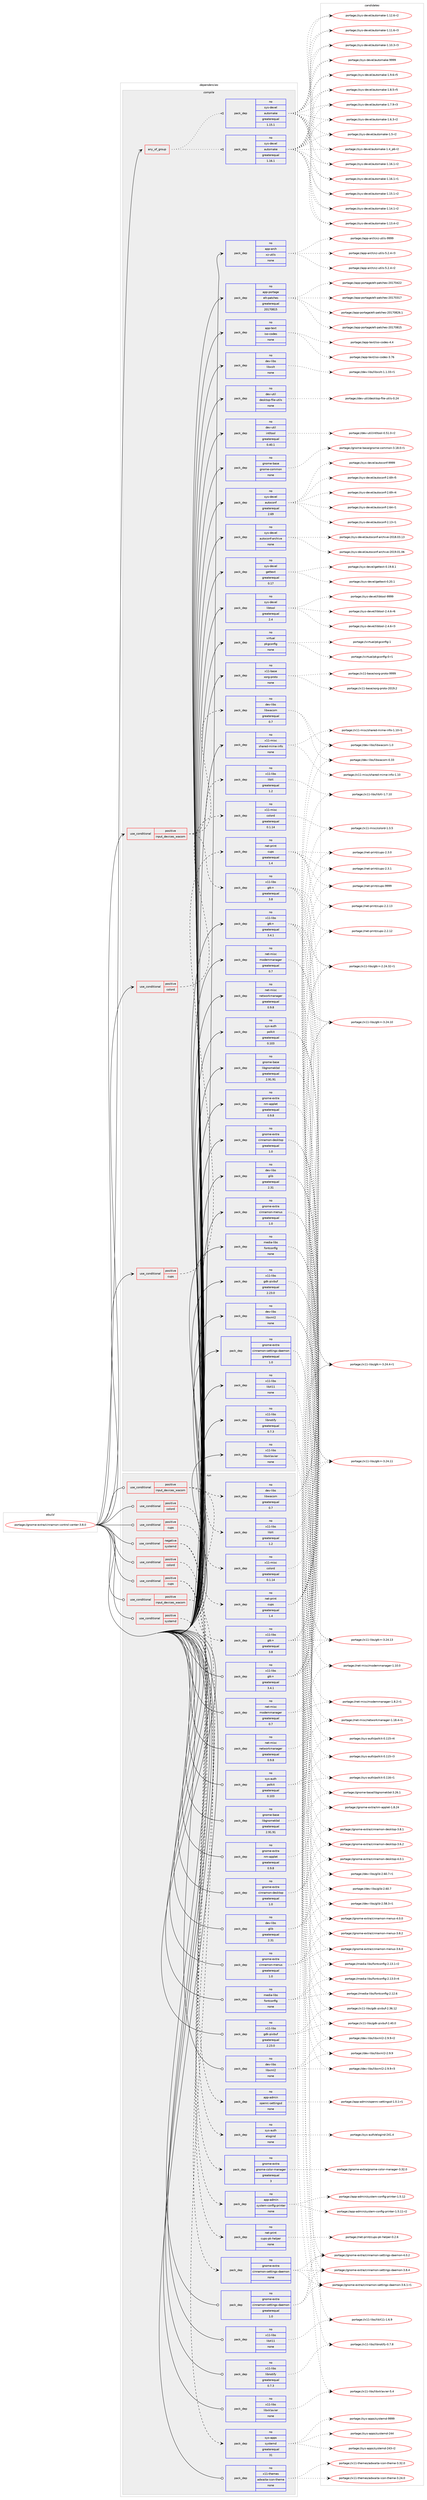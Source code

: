 digraph prolog {

# *************
# Graph options
# *************

newrank=true;
concentrate=true;
compound=true;
graph [rankdir=LR,fontname=Helvetica,fontsize=10,ranksep=1.5];#, ranksep=2.5, nodesep=0.2];
edge  [arrowhead=vee];
node  [fontname=Helvetica,fontsize=10];

# **********
# The ebuild
# **********

subgraph cluster_leftcol {
color=gray;
label=<<i>ebuild</i>>;
id [label="portage://gnome-extra/cinnamon-control-center-3.8.0", color=red, width=4, href="../gnome-extra/cinnamon-control-center-3.8.0.svg"];
}

# ****************
# The dependencies
# ****************

subgraph cluster_midcol {
color=gray;
label=<<i>dependencies</i>>;
subgraph cluster_compile {
fillcolor="#eeeeee";
style=filled;
label=<<i>compile</i>>;
subgraph any4151 {
dependency276436 [label=<<TABLE BORDER="0" CELLBORDER="1" CELLSPACING="0" CELLPADDING="4"><TR><TD CELLPADDING="10">any_of_group</TD></TR></TABLE>>, shape=none, color=red];subgraph pack214203 {
dependency276437 [label=<<TABLE BORDER="0" CELLBORDER="1" CELLSPACING="0" CELLPADDING="4" WIDTH="220"><TR><TD ROWSPAN="6" CELLPADDING="30">pack_dep</TD></TR><TR><TD WIDTH="110">no</TD></TR><TR><TD>sys-devel</TD></TR><TR><TD>automake</TD></TR><TR><TD>greaterequal</TD></TR><TR><TD>1.16.1</TD></TR></TABLE>>, shape=none, color=blue];
}
dependency276436:e -> dependency276437:w [weight=20,style="dotted",arrowhead="oinv"];
subgraph pack214204 {
dependency276438 [label=<<TABLE BORDER="0" CELLBORDER="1" CELLSPACING="0" CELLPADDING="4" WIDTH="220"><TR><TD ROWSPAN="6" CELLPADDING="30">pack_dep</TD></TR><TR><TD WIDTH="110">no</TD></TR><TR><TD>sys-devel</TD></TR><TR><TD>automake</TD></TR><TR><TD>greaterequal</TD></TR><TR><TD>1.15.1</TD></TR></TABLE>>, shape=none, color=blue];
}
dependency276436:e -> dependency276438:w [weight=20,style="dotted",arrowhead="oinv"];
}
id:e -> dependency276436:w [weight=20,style="solid",arrowhead="vee"];
subgraph cond57892 {
dependency276439 [label=<<TABLE BORDER="0" CELLBORDER="1" CELLSPACING="0" CELLPADDING="4"><TR><TD ROWSPAN="3" CELLPADDING="10">use_conditional</TD></TR><TR><TD>positive</TD></TR><TR><TD>colord</TD></TR></TABLE>>, shape=none, color=red];
subgraph pack214205 {
dependency276440 [label=<<TABLE BORDER="0" CELLBORDER="1" CELLSPACING="0" CELLPADDING="4" WIDTH="220"><TR><TD ROWSPAN="6" CELLPADDING="30">pack_dep</TD></TR><TR><TD WIDTH="110">no</TD></TR><TR><TD>x11-misc</TD></TR><TR><TD>colord</TD></TR><TR><TD>greaterequal</TD></TR><TR><TD>0.1.14</TD></TR></TABLE>>, shape=none, color=blue];
}
dependency276439:e -> dependency276440:w [weight=20,style="dashed",arrowhead="vee"];
}
id:e -> dependency276439:w [weight=20,style="solid",arrowhead="vee"];
subgraph cond57893 {
dependency276441 [label=<<TABLE BORDER="0" CELLBORDER="1" CELLSPACING="0" CELLPADDING="4"><TR><TD ROWSPAN="3" CELLPADDING="10">use_conditional</TD></TR><TR><TD>positive</TD></TR><TR><TD>cups</TD></TR></TABLE>>, shape=none, color=red];
subgraph pack214206 {
dependency276442 [label=<<TABLE BORDER="0" CELLBORDER="1" CELLSPACING="0" CELLPADDING="4" WIDTH="220"><TR><TD ROWSPAN="6" CELLPADDING="30">pack_dep</TD></TR><TR><TD WIDTH="110">no</TD></TR><TR><TD>net-print</TD></TR><TR><TD>cups</TD></TR><TR><TD>greaterequal</TD></TR><TR><TD>1.4</TD></TR></TABLE>>, shape=none, color=blue];
}
dependency276441:e -> dependency276442:w [weight=20,style="dashed",arrowhead="vee"];
}
id:e -> dependency276441:w [weight=20,style="solid",arrowhead="vee"];
subgraph cond57894 {
dependency276443 [label=<<TABLE BORDER="0" CELLBORDER="1" CELLSPACING="0" CELLPADDING="4"><TR><TD ROWSPAN="3" CELLPADDING="10">use_conditional</TD></TR><TR><TD>positive</TD></TR><TR><TD>input_devices_wacom</TD></TR></TABLE>>, shape=none, color=red];
subgraph pack214207 {
dependency276444 [label=<<TABLE BORDER="0" CELLBORDER="1" CELLSPACING="0" CELLPADDING="4" WIDTH="220"><TR><TD ROWSPAN="6" CELLPADDING="30">pack_dep</TD></TR><TR><TD WIDTH="110">no</TD></TR><TR><TD>dev-libs</TD></TR><TR><TD>libwacom</TD></TR><TR><TD>greaterequal</TD></TR><TR><TD>0.7</TD></TR></TABLE>>, shape=none, color=blue];
}
dependency276443:e -> dependency276444:w [weight=20,style="dashed",arrowhead="vee"];
subgraph pack214208 {
dependency276445 [label=<<TABLE BORDER="0" CELLBORDER="1" CELLSPACING="0" CELLPADDING="4" WIDTH="220"><TR><TD ROWSPAN="6" CELLPADDING="30">pack_dep</TD></TR><TR><TD WIDTH="110">no</TD></TR><TR><TD>x11-libs</TD></TR><TR><TD>gtk+</TD></TR><TR><TD>greaterequal</TD></TR><TR><TD>3.8</TD></TR></TABLE>>, shape=none, color=blue];
}
dependency276443:e -> dependency276445:w [weight=20,style="dashed",arrowhead="vee"];
subgraph pack214209 {
dependency276446 [label=<<TABLE BORDER="0" CELLBORDER="1" CELLSPACING="0" CELLPADDING="4" WIDTH="220"><TR><TD ROWSPAN="6" CELLPADDING="30">pack_dep</TD></TR><TR><TD WIDTH="110">no</TD></TR><TR><TD>x11-libs</TD></TR><TR><TD>libXi</TD></TR><TR><TD>greaterequal</TD></TR><TR><TD>1.2</TD></TR></TABLE>>, shape=none, color=blue];
}
dependency276443:e -> dependency276446:w [weight=20,style="dashed",arrowhead="vee"];
}
id:e -> dependency276443:w [weight=20,style="solid",arrowhead="vee"];
subgraph pack214210 {
dependency276447 [label=<<TABLE BORDER="0" CELLBORDER="1" CELLSPACING="0" CELLPADDING="4" WIDTH="220"><TR><TD ROWSPAN="6" CELLPADDING="30">pack_dep</TD></TR><TR><TD WIDTH="110">no</TD></TR><TR><TD>app-arch</TD></TR><TR><TD>xz-utils</TD></TR><TR><TD>none</TD></TR><TR><TD></TD></TR></TABLE>>, shape=none, color=blue];
}
id:e -> dependency276447:w [weight=20,style="solid",arrowhead="vee"];
subgraph pack214211 {
dependency276448 [label=<<TABLE BORDER="0" CELLBORDER="1" CELLSPACING="0" CELLPADDING="4" WIDTH="220"><TR><TD ROWSPAN="6" CELLPADDING="30">pack_dep</TD></TR><TR><TD WIDTH="110">no</TD></TR><TR><TD>app-portage</TD></TR><TR><TD>elt-patches</TD></TR><TR><TD>greaterequal</TD></TR><TR><TD>20170815</TD></TR></TABLE>>, shape=none, color=blue];
}
id:e -> dependency276448:w [weight=20,style="solid",arrowhead="vee"];
subgraph pack214212 {
dependency276449 [label=<<TABLE BORDER="0" CELLBORDER="1" CELLSPACING="0" CELLPADDING="4" WIDTH="220"><TR><TD ROWSPAN="6" CELLPADDING="30">pack_dep</TD></TR><TR><TD WIDTH="110">no</TD></TR><TR><TD>app-text</TD></TR><TR><TD>iso-codes</TD></TR><TR><TD>none</TD></TR><TR><TD></TD></TR></TABLE>>, shape=none, color=blue];
}
id:e -> dependency276449:w [weight=20,style="solid",arrowhead="vee"];
subgraph pack214213 {
dependency276450 [label=<<TABLE BORDER="0" CELLBORDER="1" CELLSPACING="0" CELLPADDING="4" WIDTH="220"><TR><TD ROWSPAN="6" CELLPADDING="30">pack_dep</TD></TR><TR><TD WIDTH="110">no</TD></TR><TR><TD>dev-libs</TD></TR><TR><TD>glib</TD></TR><TR><TD>greaterequal</TD></TR><TR><TD>2.31</TD></TR></TABLE>>, shape=none, color=blue];
}
id:e -> dependency276450:w [weight=20,style="solid",arrowhead="vee"];
subgraph pack214214 {
dependency276451 [label=<<TABLE BORDER="0" CELLBORDER="1" CELLSPACING="0" CELLPADDING="4" WIDTH="220"><TR><TD ROWSPAN="6" CELLPADDING="30">pack_dep</TD></TR><TR><TD WIDTH="110">no</TD></TR><TR><TD>dev-libs</TD></TR><TR><TD>libxml2</TD></TR><TR><TD>none</TD></TR><TR><TD></TD></TR></TABLE>>, shape=none, color=blue];
}
id:e -> dependency276451:w [weight=20,style="solid",arrowhead="vee"];
subgraph pack214215 {
dependency276452 [label=<<TABLE BORDER="0" CELLBORDER="1" CELLSPACING="0" CELLPADDING="4" WIDTH="220"><TR><TD ROWSPAN="6" CELLPADDING="30">pack_dep</TD></TR><TR><TD WIDTH="110">no</TD></TR><TR><TD>dev-libs</TD></TR><TR><TD>libxslt</TD></TR><TR><TD>none</TD></TR><TR><TD></TD></TR></TABLE>>, shape=none, color=blue];
}
id:e -> dependency276452:w [weight=20,style="solid",arrowhead="vee"];
subgraph pack214216 {
dependency276453 [label=<<TABLE BORDER="0" CELLBORDER="1" CELLSPACING="0" CELLPADDING="4" WIDTH="220"><TR><TD ROWSPAN="6" CELLPADDING="30">pack_dep</TD></TR><TR><TD WIDTH="110">no</TD></TR><TR><TD>dev-util</TD></TR><TR><TD>desktop-file-utils</TD></TR><TR><TD>none</TD></TR><TR><TD></TD></TR></TABLE>>, shape=none, color=blue];
}
id:e -> dependency276453:w [weight=20,style="solid",arrowhead="vee"];
subgraph pack214217 {
dependency276454 [label=<<TABLE BORDER="0" CELLBORDER="1" CELLSPACING="0" CELLPADDING="4" WIDTH="220"><TR><TD ROWSPAN="6" CELLPADDING="30">pack_dep</TD></TR><TR><TD WIDTH="110">no</TD></TR><TR><TD>dev-util</TD></TR><TR><TD>intltool</TD></TR><TR><TD>greaterequal</TD></TR><TR><TD>0.40.1</TD></TR></TABLE>>, shape=none, color=blue];
}
id:e -> dependency276454:w [weight=20,style="solid",arrowhead="vee"];
subgraph pack214218 {
dependency276455 [label=<<TABLE BORDER="0" CELLBORDER="1" CELLSPACING="0" CELLPADDING="4" WIDTH="220"><TR><TD ROWSPAN="6" CELLPADDING="30">pack_dep</TD></TR><TR><TD WIDTH="110">no</TD></TR><TR><TD>gnome-base</TD></TR><TR><TD>gnome-common</TD></TR><TR><TD>none</TD></TR><TR><TD></TD></TR></TABLE>>, shape=none, color=blue];
}
id:e -> dependency276455:w [weight=20,style="solid",arrowhead="vee"];
subgraph pack214219 {
dependency276456 [label=<<TABLE BORDER="0" CELLBORDER="1" CELLSPACING="0" CELLPADDING="4" WIDTH="220"><TR><TD ROWSPAN="6" CELLPADDING="30">pack_dep</TD></TR><TR><TD WIDTH="110">no</TD></TR><TR><TD>gnome-base</TD></TR><TR><TD>libgnomekbd</TD></TR><TR><TD>greaterequal</TD></TR><TR><TD>2.91.91</TD></TR></TABLE>>, shape=none, color=blue];
}
id:e -> dependency276456:w [weight=20,style="solid",arrowhead="vee"];
subgraph pack214220 {
dependency276457 [label=<<TABLE BORDER="0" CELLBORDER="1" CELLSPACING="0" CELLPADDING="4" WIDTH="220"><TR><TD ROWSPAN="6" CELLPADDING="30">pack_dep</TD></TR><TR><TD WIDTH="110">no</TD></TR><TR><TD>gnome-extra</TD></TR><TR><TD>cinnamon-desktop</TD></TR><TR><TD>greaterequal</TD></TR><TR><TD>1.0</TD></TR></TABLE>>, shape=none, color=blue];
}
id:e -> dependency276457:w [weight=20,style="solid",arrowhead="vee"];
subgraph pack214221 {
dependency276458 [label=<<TABLE BORDER="0" CELLBORDER="1" CELLSPACING="0" CELLPADDING="4" WIDTH="220"><TR><TD ROWSPAN="6" CELLPADDING="30">pack_dep</TD></TR><TR><TD WIDTH="110">no</TD></TR><TR><TD>gnome-extra</TD></TR><TR><TD>cinnamon-menus</TD></TR><TR><TD>greaterequal</TD></TR><TR><TD>1.0</TD></TR></TABLE>>, shape=none, color=blue];
}
id:e -> dependency276458:w [weight=20,style="solid",arrowhead="vee"];
subgraph pack214222 {
dependency276459 [label=<<TABLE BORDER="0" CELLBORDER="1" CELLSPACING="0" CELLPADDING="4" WIDTH="220"><TR><TD ROWSPAN="6" CELLPADDING="30">pack_dep</TD></TR><TR><TD WIDTH="110">no</TD></TR><TR><TD>gnome-extra</TD></TR><TR><TD>cinnamon-settings-daemon</TD></TR><TR><TD>greaterequal</TD></TR><TR><TD>1.0</TD></TR></TABLE>>, shape=none, color=blue];
}
id:e -> dependency276459:w [weight=20,style="solid",arrowhead="vee"];
subgraph pack214223 {
dependency276460 [label=<<TABLE BORDER="0" CELLBORDER="1" CELLSPACING="0" CELLPADDING="4" WIDTH="220"><TR><TD ROWSPAN="6" CELLPADDING="30">pack_dep</TD></TR><TR><TD WIDTH="110">no</TD></TR><TR><TD>gnome-extra</TD></TR><TR><TD>nm-applet</TD></TR><TR><TD>greaterequal</TD></TR><TR><TD>0.9.8</TD></TR></TABLE>>, shape=none, color=blue];
}
id:e -> dependency276460:w [weight=20,style="solid",arrowhead="vee"];
subgraph pack214224 {
dependency276461 [label=<<TABLE BORDER="0" CELLBORDER="1" CELLSPACING="0" CELLPADDING="4" WIDTH="220"><TR><TD ROWSPAN="6" CELLPADDING="30">pack_dep</TD></TR><TR><TD WIDTH="110">no</TD></TR><TR><TD>media-libs</TD></TR><TR><TD>fontconfig</TD></TR><TR><TD>none</TD></TR><TR><TD></TD></TR></TABLE>>, shape=none, color=blue];
}
id:e -> dependency276461:w [weight=20,style="solid",arrowhead="vee"];
subgraph pack214225 {
dependency276462 [label=<<TABLE BORDER="0" CELLBORDER="1" CELLSPACING="0" CELLPADDING="4" WIDTH="220"><TR><TD ROWSPAN="6" CELLPADDING="30">pack_dep</TD></TR><TR><TD WIDTH="110">no</TD></TR><TR><TD>net-misc</TD></TR><TR><TD>modemmanager</TD></TR><TR><TD>greaterequal</TD></TR><TR><TD>0.7</TD></TR></TABLE>>, shape=none, color=blue];
}
id:e -> dependency276462:w [weight=20,style="solid",arrowhead="vee"];
subgraph pack214226 {
dependency276463 [label=<<TABLE BORDER="0" CELLBORDER="1" CELLSPACING="0" CELLPADDING="4" WIDTH="220"><TR><TD ROWSPAN="6" CELLPADDING="30">pack_dep</TD></TR><TR><TD WIDTH="110">no</TD></TR><TR><TD>net-misc</TD></TR><TR><TD>networkmanager</TD></TR><TR><TD>greaterequal</TD></TR><TR><TD>0.9.8</TD></TR></TABLE>>, shape=none, color=blue];
}
id:e -> dependency276463:w [weight=20,style="solid",arrowhead="vee"];
subgraph pack214227 {
dependency276464 [label=<<TABLE BORDER="0" CELLBORDER="1" CELLSPACING="0" CELLPADDING="4" WIDTH="220"><TR><TD ROWSPAN="6" CELLPADDING="30">pack_dep</TD></TR><TR><TD WIDTH="110">no</TD></TR><TR><TD>sys-auth</TD></TR><TR><TD>polkit</TD></TR><TR><TD>greaterequal</TD></TR><TR><TD>0.103</TD></TR></TABLE>>, shape=none, color=blue];
}
id:e -> dependency276464:w [weight=20,style="solid",arrowhead="vee"];
subgraph pack214228 {
dependency276465 [label=<<TABLE BORDER="0" CELLBORDER="1" CELLSPACING="0" CELLPADDING="4" WIDTH="220"><TR><TD ROWSPAN="6" CELLPADDING="30">pack_dep</TD></TR><TR><TD WIDTH="110">no</TD></TR><TR><TD>sys-devel</TD></TR><TR><TD>autoconf</TD></TR><TR><TD>greaterequal</TD></TR><TR><TD>2.69</TD></TR></TABLE>>, shape=none, color=blue];
}
id:e -> dependency276465:w [weight=20,style="solid",arrowhead="vee"];
subgraph pack214229 {
dependency276466 [label=<<TABLE BORDER="0" CELLBORDER="1" CELLSPACING="0" CELLPADDING="4" WIDTH="220"><TR><TD ROWSPAN="6" CELLPADDING="30">pack_dep</TD></TR><TR><TD WIDTH="110">no</TD></TR><TR><TD>sys-devel</TD></TR><TR><TD>autoconf-archive</TD></TR><TR><TD>none</TD></TR><TR><TD></TD></TR></TABLE>>, shape=none, color=blue];
}
id:e -> dependency276466:w [weight=20,style="solid",arrowhead="vee"];
subgraph pack214230 {
dependency276467 [label=<<TABLE BORDER="0" CELLBORDER="1" CELLSPACING="0" CELLPADDING="4" WIDTH="220"><TR><TD ROWSPAN="6" CELLPADDING="30">pack_dep</TD></TR><TR><TD WIDTH="110">no</TD></TR><TR><TD>sys-devel</TD></TR><TR><TD>gettext</TD></TR><TR><TD>greaterequal</TD></TR><TR><TD>0.17</TD></TR></TABLE>>, shape=none, color=blue];
}
id:e -> dependency276467:w [weight=20,style="solid",arrowhead="vee"];
subgraph pack214231 {
dependency276468 [label=<<TABLE BORDER="0" CELLBORDER="1" CELLSPACING="0" CELLPADDING="4" WIDTH="220"><TR><TD ROWSPAN="6" CELLPADDING="30">pack_dep</TD></TR><TR><TD WIDTH="110">no</TD></TR><TR><TD>sys-devel</TD></TR><TR><TD>libtool</TD></TR><TR><TD>greaterequal</TD></TR><TR><TD>2.4</TD></TR></TABLE>>, shape=none, color=blue];
}
id:e -> dependency276468:w [weight=20,style="solid",arrowhead="vee"];
subgraph pack214232 {
dependency276469 [label=<<TABLE BORDER="0" CELLBORDER="1" CELLSPACING="0" CELLPADDING="4" WIDTH="220"><TR><TD ROWSPAN="6" CELLPADDING="30">pack_dep</TD></TR><TR><TD WIDTH="110">no</TD></TR><TR><TD>virtual</TD></TR><TR><TD>pkgconfig</TD></TR><TR><TD>none</TD></TR><TR><TD></TD></TR></TABLE>>, shape=none, color=blue];
}
id:e -> dependency276469:w [weight=20,style="solid",arrowhead="vee"];
subgraph pack214233 {
dependency276470 [label=<<TABLE BORDER="0" CELLBORDER="1" CELLSPACING="0" CELLPADDING="4" WIDTH="220"><TR><TD ROWSPAN="6" CELLPADDING="30">pack_dep</TD></TR><TR><TD WIDTH="110">no</TD></TR><TR><TD>x11-base</TD></TR><TR><TD>xorg-proto</TD></TR><TR><TD>none</TD></TR><TR><TD></TD></TR></TABLE>>, shape=none, color=blue];
}
id:e -> dependency276470:w [weight=20,style="solid",arrowhead="vee"];
subgraph pack214234 {
dependency276471 [label=<<TABLE BORDER="0" CELLBORDER="1" CELLSPACING="0" CELLPADDING="4" WIDTH="220"><TR><TD ROWSPAN="6" CELLPADDING="30">pack_dep</TD></TR><TR><TD WIDTH="110">no</TD></TR><TR><TD>x11-libs</TD></TR><TR><TD>gdk-pixbuf</TD></TR><TR><TD>greaterequal</TD></TR><TR><TD>2.23.0</TD></TR></TABLE>>, shape=none, color=blue];
}
id:e -> dependency276471:w [weight=20,style="solid",arrowhead="vee"];
subgraph pack214235 {
dependency276472 [label=<<TABLE BORDER="0" CELLBORDER="1" CELLSPACING="0" CELLPADDING="4" WIDTH="220"><TR><TD ROWSPAN="6" CELLPADDING="30">pack_dep</TD></TR><TR><TD WIDTH="110">no</TD></TR><TR><TD>x11-libs</TD></TR><TR><TD>gtk+</TD></TR><TR><TD>greaterequal</TD></TR><TR><TD>3.4.1</TD></TR></TABLE>>, shape=none, color=blue];
}
id:e -> dependency276472:w [weight=20,style="solid",arrowhead="vee"];
subgraph pack214236 {
dependency276473 [label=<<TABLE BORDER="0" CELLBORDER="1" CELLSPACING="0" CELLPADDING="4" WIDTH="220"><TR><TD ROWSPAN="6" CELLPADDING="30">pack_dep</TD></TR><TR><TD WIDTH="110">no</TD></TR><TR><TD>x11-libs</TD></TR><TR><TD>libX11</TD></TR><TR><TD>none</TD></TR><TR><TD></TD></TR></TABLE>>, shape=none, color=blue];
}
id:e -> dependency276473:w [weight=20,style="solid",arrowhead="vee"];
subgraph pack214237 {
dependency276474 [label=<<TABLE BORDER="0" CELLBORDER="1" CELLSPACING="0" CELLPADDING="4" WIDTH="220"><TR><TD ROWSPAN="6" CELLPADDING="30">pack_dep</TD></TR><TR><TD WIDTH="110">no</TD></TR><TR><TD>x11-libs</TD></TR><TR><TD>libnotify</TD></TR><TR><TD>greaterequal</TD></TR><TR><TD>0.7.3</TD></TR></TABLE>>, shape=none, color=blue];
}
id:e -> dependency276474:w [weight=20,style="solid",arrowhead="vee"];
subgraph pack214238 {
dependency276475 [label=<<TABLE BORDER="0" CELLBORDER="1" CELLSPACING="0" CELLPADDING="4" WIDTH="220"><TR><TD ROWSPAN="6" CELLPADDING="30">pack_dep</TD></TR><TR><TD WIDTH="110">no</TD></TR><TR><TD>x11-libs</TD></TR><TR><TD>libxklavier</TD></TR><TR><TD>none</TD></TR><TR><TD></TD></TR></TABLE>>, shape=none, color=blue];
}
id:e -> dependency276475:w [weight=20,style="solid",arrowhead="vee"];
subgraph pack214239 {
dependency276476 [label=<<TABLE BORDER="0" CELLBORDER="1" CELLSPACING="0" CELLPADDING="4" WIDTH="220"><TR><TD ROWSPAN="6" CELLPADDING="30">pack_dep</TD></TR><TR><TD WIDTH="110">no</TD></TR><TR><TD>x11-misc</TD></TR><TR><TD>shared-mime-info</TD></TR><TR><TD>none</TD></TR><TR><TD></TD></TR></TABLE>>, shape=none, color=blue];
}
id:e -> dependency276476:w [weight=20,style="solid",arrowhead="vee"];
}
subgraph cluster_compileandrun {
fillcolor="#eeeeee";
style=filled;
label=<<i>compile and run</i>>;
}
subgraph cluster_run {
fillcolor="#eeeeee";
style=filled;
label=<<i>run</i>>;
subgraph cond57895 {
dependency276477 [label=<<TABLE BORDER="0" CELLBORDER="1" CELLSPACING="0" CELLPADDING="4"><TR><TD ROWSPAN="3" CELLPADDING="10">use_conditional</TD></TR><TR><TD>negative</TD></TR><TR><TD>systemd</TD></TR></TABLE>>, shape=none, color=red];
subgraph pack214240 {
dependency276478 [label=<<TABLE BORDER="0" CELLBORDER="1" CELLSPACING="0" CELLPADDING="4" WIDTH="220"><TR><TD ROWSPAN="6" CELLPADDING="30">pack_dep</TD></TR><TR><TD WIDTH="110">no</TD></TR><TR><TD>app-admin</TD></TR><TR><TD>openrc-settingsd</TD></TR><TR><TD>none</TD></TR><TR><TD></TD></TR></TABLE>>, shape=none, color=blue];
}
dependency276477:e -> dependency276478:w [weight=20,style="dashed",arrowhead="vee"];
subgraph pack214241 {
dependency276479 [label=<<TABLE BORDER="0" CELLBORDER="1" CELLSPACING="0" CELLPADDING="4" WIDTH="220"><TR><TD ROWSPAN="6" CELLPADDING="30">pack_dep</TD></TR><TR><TD WIDTH="110">no</TD></TR><TR><TD>sys-auth</TD></TR><TR><TD>elogind</TD></TR><TR><TD>none</TD></TR><TR><TD></TD></TR></TABLE>>, shape=none, color=blue];
}
dependency276477:e -> dependency276479:w [weight=20,style="dashed",arrowhead="vee"];
}
id:e -> dependency276477:w [weight=20,style="solid",arrowhead="odot"];
subgraph cond57896 {
dependency276480 [label=<<TABLE BORDER="0" CELLBORDER="1" CELLSPACING="0" CELLPADDING="4"><TR><TD ROWSPAN="3" CELLPADDING="10">use_conditional</TD></TR><TR><TD>positive</TD></TR><TR><TD>colord</TD></TR></TABLE>>, shape=none, color=red];
subgraph pack214242 {
dependency276481 [label=<<TABLE BORDER="0" CELLBORDER="1" CELLSPACING="0" CELLPADDING="4" WIDTH="220"><TR><TD ROWSPAN="6" CELLPADDING="30">pack_dep</TD></TR><TR><TD WIDTH="110">no</TD></TR><TR><TD>gnome-extra</TD></TR><TR><TD>gnome-color-manager</TD></TR><TR><TD>greaterequal</TD></TR><TR><TD>3</TD></TR></TABLE>>, shape=none, color=blue];
}
dependency276480:e -> dependency276481:w [weight=20,style="dashed",arrowhead="vee"];
}
id:e -> dependency276480:w [weight=20,style="solid",arrowhead="odot"];
subgraph cond57897 {
dependency276482 [label=<<TABLE BORDER="0" CELLBORDER="1" CELLSPACING="0" CELLPADDING="4"><TR><TD ROWSPAN="3" CELLPADDING="10">use_conditional</TD></TR><TR><TD>positive</TD></TR><TR><TD>colord</TD></TR></TABLE>>, shape=none, color=red];
subgraph pack214243 {
dependency276483 [label=<<TABLE BORDER="0" CELLBORDER="1" CELLSPACING="0" CELLPADDING="4" WIDTH="220"><TR><TD ROWSPAN="6" CELLPADDING="30">pack_dep</TD></TR><TR><TD WIDTH="110">no</TD></TR><TR><TD>x11-misc</TD></TR><TR><TD>colord</TD></TR><TR><TD>greaterequal</TD></TR><TR><TD>0.1.14</TD></TR></TABLE>>, shape=none, color=blue];
}
dependency276482:e -> dependency276483:w [weight=20,style="dashed",arrowhead="vee"];
}
id:e -> dependency276482:w [weight=20,style="solid",arrowhead="odot"];
subgraph cond57898 {
dependency276484 [label=<<TABLE BORDER="0" CELLBORDER="1" CELLSPACING="0" CELLPADDING="4"><TR><TD ROWSPAN="3" CELLPADDING="10">use_conditional</TD></TR><TR><TD>positive</TD></TR><TR><TD>cups</TD></TR></TABLE>>, shape=none, color=red];
subgraph pack214244 {
dependency276485 [label=<<TABLE BORDER="0" CELLBORDER="1" CELLSPACING="0" CELLPADDING="4" WIDTH="220"><TR><TD ROWSPAN="6" CELLPADDING="30">pack_dep</TD></TR><TR><TD WIDTH="110">no</TD></TR><TR><TD>app-admin</TD></TR><TR><TD>system-config-printer</TD></TR><TR><TD>none</TD></TR><TR><TD></TD></TR></TABLE>>, shape=none, color=blue];
}
dependency276484:e -> dependency276485:w [weight=20,style="dashed",arrowhead="vee"];
subgraph pack214245 {
dependency276486 [label=<<TABLE BORDER="0" CELLBORDER="1" CELLSPACING="0" CELLPADDING="4" WIDTH="220"><TR><TD ROWSPAN="6" CELLPADDING="30">pack_dep</TD></TR><TR><TD WIDTH="110">no</TD></TR><TR><TD>net-print</TD></TR><TR><TD>cups-pk-helper</TD></TR><TR><TD>none</TD></TR><TR><TD></TD></TR></TABLE>>, shape=none, color=blue];
}
dependency276484:e -> dependency276486:w [weight=20,style="dashed",arrowhead="vee"];
}
id:e -> dependency276484:w [weight=20,style="solid",arrowhead="odot"];
subgraph cond57899 {
dependency276487 [label=<<TABLE BORDER="0" CELLBORDER="1" CELLSPACING="0" CELLPADDING="4"><TR><TD ROWSPAN="3" CELLPADDING="10">use_conditional</TD></TR><TR><TD>positive</TD></TR><TR><TD>cups</TD></TR></TABLE>>, shape=none, color=red];
subgraph pack214246 {
dependency276488 [label=<<TABLE BORDER="0" CELLBORDER="1" CELLSPACING="0" CELLPADDING="4" WIDTH="220"><TR><TD ROWSPAN="6" CELLPADDING="30">pack_dep</TD></TR><TR><TD WIDTH="110">no</TD></TR><TR><TD>net-print</TD></TR><TR><TD>cups</TD></TR><TR><TD>greaterequal</TD></TR><TR><TD>1.4</TD></TR></TABLE>>, shape=none, color=blue];
}
dependency276487:e -> dependency276488:w [weight=20,style="dashed",arrowhead="vee"];
}
id:e -> dependency276487:w [weight=20,style="solid",arrowhead="odot"];
subgraph cond57900 {
dependency276489 [label=<<TABLE BORDER="0" CELLBORDER="1" CELLSPACING="0" CELLPADDING="4"><TR><TD ROWSPAN="3" CELLPADDING="10">use_conditional</TD></TR><TR><TD>positive</TD></TR><TR><TD>input_devices_wacom</TD></TR></TABLE>>, shape=none, color=red];
subgraph pack214247 {
dependency276490 [label=<<TABLE BORDER="0" CELLBORDER="1" CELLSPACING="0" CELLPADDING="4" WIDTH="220"><TR><TD ROWSPAN="6" CELLPADDING="30">pack_dep</TD></TR><TR><TD WIDTH="110">no</TD></TR><TR><TD>dev-libs</TD></TR><TR><TD>libwacom</TD></TR><TR><TD>greaterequal</TD></TR><TR><TD>0.7</TD></TR></TABLE>>, shape=none, color=blue];
}
dependency276489:e -> dependency276490:w [weight=20,style="dashed",arrowhead="vee"];
subgraph pack214248 {
dependency276491 [label=<<TABLE BORDER="0" CELLBORDER="1" CELLSPACING="0" CELLPADDING="4" WIDTH="220"><TR><TD ROWSPAN="6" CELLPADDING="30">pack_dep</TD></TR><TR><TD WIDTH="110">no</TD></TR><TR><TD>x11-libs</TD></TR><TR><TD>gtk+</TD></TR><TR><TD>greaterequal</TD></TR><TR><TD>3.8</TD></TR></TABLE>>, shape=none, color=blue];
}
dependency276489:e -> dependency276491:w [weight=20,style="dashed",arrowhead="vee"];
subgraph pack214249 {
dependency276492 [label=<<TABLE BORDER="0" CELLBORDER="1" CELLSPACING="0" CELLPADDING="4" WIDTH="220"><TR><TD ROWSPAN="6" CELLPADDING="30">pack_dep</TD></TR><TR><TD WIDTH="110">no</TD></TR><TR><TD>x11-libs</TD></TR><TR><TD>libXi</TD></TR><TR><TD>greaterequal</TD></TR><TR><TD>1.2</TD></TR></TABLE>>, shape=none, color=blue];
}
dependency276489:e -> dependency276492:w [weight=20,style="dashed",arrowhead="vee"];
}
id:e -> dependency276489:w [weight=20,style="solid",arrowhead="odot"];
subgraph cond57901 {
dependency276493 [label=<<TABLE BORDER="0" CELLBORDER="1" CELLSPACING="0" CELLPADDING="4"><TR><TD ROWSPAN="3" CELLPADDING="10">use_conditional</TD></TR><TR><TD>positive</TD></TR><TR><TD>input_devices_wacom</TD></TR></TABLE>>, shape=none, color=red];
subgraph pack214250 {
dependency276494 [label=<<TABLE BORDER="0" CELLBORDER="1" CELLSPACING="0" CELLPADDING="4" WIDTH="220"><TR><TD ROWSPAN="6" CELLPADDING="30">pack_dep</TD></TR><TR><TD WIDTH="110">no</TD></TR><TR><TD>gnome-extra</TD></TR><TR><TD>cinnamon-settings-daemon</TD></TR><TR><TD>none</TD></TR><TR><TD></TD></TR></TABLE>>, shape=none, color=blue];
}
dependency276493:e -> dependency276494:w [weight=20,style="dashed",arrowhead="vee"];
}
id:e -> dependency276493:w [weight=20,style="solid",arrowhead="odot"];
subgraph cond57902 {
dependency276495 [label=<<TABLE BORDER="0" CELLBORDER="1" CELLSPACING="0" CELLPADDING="4"><TR><TD ROWSPAN="3" CELLPADDING="10">use_conditional</TD></TR><TR><TD>positive</TD></TR><TR><TD>systemd</TD></TR></TABLE>>, shape=none, color=red];
subgraph pack214251 {
dependency276496 [label=<<TABLE BORDER="0" CELLBORDER="1" CELLSPACING="0" CELLPADDING="4" WIDTH="220"><TR><TD ROWSPAN="6" CELLPADDING="30">pack_dep</TD></TR><TR><TD WIDTH="110">no</TD></TR><TR><TD>sys-apps</TD></TR><TR><TD>systemd</TD></TR><TR><TD>greaterequal</TD></TR><TR><TD>31</TD></TR></TABLE>>, shape=none, color=blue];
}
dependency276495:e -> dependency276496:w [weight=20,style="dashed",arrowhead="vee"];
}
id:e -> dependency276495:w [weight=20,style="solid",arrowhead="odot"];
subgraph pack214252 {
dependency276497 [label=<<TABLE BORDER="0" CELLBORDER="1" CELLSPACING="0" CELLPADDING="4" WIDTH="220"><TR><TD ROWSPAN="6" CELLPADDING="30">pack_dep</TD></TR><TR><TD WIDTH="110">no</TD></TR><TR><TD>dev-libs</TD></TR><TR><TD>glib</TD></TR><TR><TD>greaterequal</TD></TR><TR><TD>2.31</TD></TR></TABLE>>, shape=none, color=blue];
}
id:e -> dependency276497:w [weight=20,style="solid",arrowhead="odot"];
subgraph pack214253 {
dependency276498 [label=<<TABLE BORDER="0" CELLBORDER="1" CELLSPACING="0" CELLPADDING="4" WIDTH="220"><TR><TD ROWSPAN="6" CELLPADDING="30">pack_dep</TD></TR><TR><TD WIDTH="110">no</TD></TR><TR><TD>dev-libs</TD></TR><TR><TD>libxml2</TD></TR><TR><TD>none</TD></TR><TR><TD></TD></TR></TABLE>>, shape=none, color=blue];
}
id:e -> dependency276498:w [weight=20,style="solid",arrowhead="odot"];
subgraph pack214254 {
dependency276499 [label=<<TABLE BORDER="0" CELLBORDER="1" CELLSPACING="0" CELLPADDING="4" WIDTH="220"><TR><TD ROWSPAN="6" CELLPADDING="30">pack_dep</TD></TR><TR><TD WIDTH="110">no</TD></TR><TR><TD>gnome-base</TD></TR><TR><TD>libgnomekbd</TD></TR><TR><TD>greaterequal</TD></TR><TR><TD>2.91.91</TD></TR></TABLE>>, shape=none, color=blue];
}
id:e -> dependency276499:w [weight=20,style="solid",arrowhead="odot"];
subgraph pack214255 {
dependency276500 [label=<<TABLE BORDER="0" CELLBORDER="1" CELLSPACING="0" CELLPADDING="4" WIDTH="220"><TR><TD ROWSPAN="6" CELLPADDING="30">pack_dep</TD></TR><TR><TD WIDTH="110">no</TD></TR><TR><TD>gnome-extra</TD></TR><TR><TD>cinnamon-desktop</TD></TR><TR><TD>greaterequal</TD></TR><TR><TD>1.0</TD></TR></TABLE>>, shape=none, color=blue];
}
id:e -> dependency276500:w [weight=20,style="solid",arrowhead="odot"];
subgraph pack214256 {
dependency276501 [label=<<TABLE BORDER="0" CELLBORDER="1" CELLSPACING="0" CELLPADDING="4" WIDTH="220"><TR><TD ROWSPAN="6" CELLPADDING="30">pack_dep</TD></TR><TR><TD WIDTH="110">no</TD></TR><TR><TD>gnome-extra</TD></TR><TR><TD>cinnamon-menus</TD></TR><TR><TD>greaterequal</TD></TR><TR><TD>1.0</TD></TR></TABLE>>, shape=none, color=blue];
}
id:e -> dependency276501:w [weight=20,style="solid",arrowhead="odot"];
subgraph pack214257 {
dependency276502 [label=<<TABLE BORDER="0" CELLBORDER="1" CELLSPACING="0" CELLPADDING="4" WIDTH="220"><TR><TD ROWSPAN="6" CELLPADDING="30">pack_dep</TD></TR><TR><TD WIDTH="110">no</TD></TR><TR><TD>gnome-extra</TD></TR><TR><TD>cinnamon-settings-daemon</TD></TR><TR><TD>greaterequal</TD></TR><TR><TD>1.0</TD></TR></TABLE>>, shape=none, color=blue];
}
id:e -> dependency276502:w [weight=20,style="solid",arrowhead="odot"];
subgraph pack214258 {
dependency276503 [label=<<TABLE BORDER="0" CELLBORDER="1" CELLSPACING="0" CELLPADDING="4" WIDTH="220"><TR><TD ROWSPAN="6" CELLPADDING="30">pack_dep</TD></TR><TR><TD WIDTH="110">no</TD></TR><TR><TD>gnome-extra</TD></TR><TR><TD>nm-applet</TD></TR><TR><TD>greaterequal</TD></TR><TR><TD>0.9.8</TD></TR></TABLE>>, shape=none, color=blue];
}
id:e -> dependency276503:w [weight=20,style="solid",arrowhead="odot"];
subgraph pack214259 {
dependency276504 [label=<<TABLE BORDER="0" CELLBORDER="1" CELLSPACING="0" CELLPADDING="4" WIDTH="220"><TR><TD ROWSPAN="6" CELLPADDING="30">pack_dep</TD></TR><TR><TD WIDTH="110">no</TD></TR><TR><TD>media-libs</TD></TR><TR><TD>fontconfig</TD></TR><TR><TD>none</TD></TR><TR><TD></TD></TR></TABLE>>, shape=none, color=blue];
}
id:e -> dependency276504:w [weight=20,style="solid",arrowhead="odot"];
subgraph pack214260 {
dependency276505 [label=<<TABLE BORDER="0" CELLBORDER="1" CELLSPACING="0" CELLPADDING="4" WIDTH="220"><TR><TD ROWSPAN="6" CELLPADDING="30">pack_dep</TD></TR><TR><TD WIDTH="110">no</TD></TR><TR><TD>net-misc</TD></TR><TR><TD>modemmanager</TD></TR><TR><TD>greaterequal</TD></TR><TR><TD>0.7</TD></TR></TABLE>>, shape=none, color=blue];
}
id:e -> dependency276505:w [weight=20,style="solid",arrowhead="odot"];
subgraph pack214261 {
dependency276506 [label=<<TABLE BORDER="0" CELLBORDER="1" CELLSPACING="0" CELLPADDING="4" WIDTH="220"><TR><TD ROWSPAN="6" CELLPADDING="30">pack_dep</TD></TR><TR><TD WIDTH="110">no</TD></TR><TR><TD>net-misc</TD></TR><TR><TD>networkmanager</TD></TR><TR><TD>greaterequal</TD></TR><TR><TD>0.9.8</TD></TR></TABLE>>, shape=none, color=blue];
}
id:e -> dependency276506:w [weight=20,style="solid",arrowhead="odot"];
subgraph pack214262 {
dependency276507 [label=<<TABLE BORDER="0" CELLBORDER="1" CELLSPACING="0" CELLPADDING="4" WIDTH="220"><TR><TD ROWSPAN="6" CELLPADDING="30">pack_dep</TD></TR><TR><TD WIDTH="110">no</TD></TR><TR><TD>sys-auth</TD></TR><TR><TD>polkit</TD></TR><TR><TD>greaterequal</TD></TR><TR><TD>0.103</TD></TR></TABLE>>, shape=none, color=blue];
}
id:e -> dependency276507:w [weight=20,style="solid",arrowhead="odot"];
subgraph pack214263 {
dependency276508 [label=<<TABLE BORDER="0" CELLBORDER="1" CELLSPACING="0" CELLPADDING="4" WIDTH="220"><TR><TD ROWSPAN="6" CELLPADDING="30">pack_dep</TD></TR><TR><TD WIDTH="110">no</TD></TR><TR><TD>x11-libs</TD></TR><TR><TD>gdk-pixbuf</TD></TR><TR><TD>greaterequal</TD></TR><TR><TD>2.23.0</TD></TR></TABLE>>, shape=none, color=blue];
}
id:e -> dependency276508:w [weight=20,style="solid",arrowhead="odot"];
subgraph pack214264 {
dependency276509 [label=<<TABLE BORDER="0" CELLBORDER="1" CELLSPACING="0" CELLPADDING="4" WIDTH="220"><TR><TD ROWSPAN="6" CELLPADDING="30">pack_dep</TD></TR><TR><TD WIDTH="110">no</TD></TR><TR><TD>x11-libs</TD></TR><TR><TD>gtk+</TD></TR><TR><TD>greaterequal</TD></TR><TR><TD>3.4.1</TD></TR></TABLE>>, shape=none, color=blue];
}
id:e -> dependency276509:w [weight=20,style="solid",arrowhead="odot"];
subgraph pack214265 {
dependency276510 [label=<<TABLE BORDER="0" CELLBORDER="1" CELLSPACING="0" CELLPADDING="4" WIDTH="220"><TR><TD ROWSPAN="6" CELLPADDING="30">pack_dep</TD></TR><TR><TD WIDTH="110">no</TD></TR><TR><TD>x11-libs</TD></TR><TR><TD>libX11</TD></TR><TR><TD>none</TD></TR><TR><TD></TD></TR></TABLE>>, shape=none, color=blue];
}
id:e -> dependency276510:w [weight=20,style="solid",arrowhead="odot"];
subgraph pack214266 {
dependency276511 [label=<<TABLE BORDER="0" CELLBORDER="1" CELLSPACING="0" CELLPADDING="4" WIDTH="220"><TR><TD ROWSPAN="6" CELLPADDING="30">pack_dep</TD></TR><TR><TD WIDTH="110">no</TD></TR><TR><TD>x11-libs</TD></TR><TR><TD>libnotify</TD></TR><TR><TD>greaterequal</TD></TR><TR><TD>0.7.3</TD></TR></TABLE>>, shape=none, color=blue];
}
id:e -> dependency276511:w [weight=20,style="solid",arrowhead="odot"];
subgraph pack214267 {
dependency276512 [label=<<TABLE BORDER="0" CELLBORDER="1" CELLSPACING="0" CELLPADDING="4" WIDTH="220"><TR><TD ROWSPAN="6" CELLPADDING="30">pack_dep</TD></TR><TR><TD WIDTH="110">no</TD></TR><TR><TD>x11-libs</TD></TR><TR><TD>libxklavier</TD></TR><TR><TD>none</TD></TR><TR><TD></TD></TR></TABLE>>, shape=none, color=blue];
}
id:e -> dependency276512:w [weight=20,style="solid",arrowhead="odot"];
subgraph pack214268 {
dependency276513 [label=<<TABLE BORDER="0" CELLBORDER="1" CELLSPACING="0" CELLPADDING="4" WIDTH="220"><TR><TD ROWSPAN="6" CELLPADDING="30">pack_dep</TD></TR><TR><TD WIDTH="110">no</TD></TR><TR><TD>x11-themes</TD></TR><TR><TD>adwaita-icon-theme</TD></TR><TR><TD>none</TD></TR><TR><TD></TD></TR></TABLE>>, shape=none, color=blue];
}
id:e -> dependency276513:w [weight=20,style="solid",arrowhead="odot"];
}
}

# **************
# The candidates
# **************

subgraph cluster_choices {
rank=same;
color=gray;
label=<<i>candidates</i>>;

subgraph choice214203 {
color=black;
nodesep=1;
choice115121115451001011181011084797117116111109971071014557575757 [label="portage://sys-devel/automake-9999", color=red, width=4,href="../sys-devel/automake-9999.svg"];
choice115121115451001011181011084797117116111109971071014549465746544511453 [label="portage://sys-devel/automake-1.9.6-r5", color=red, width=4,href="../sys-devel/automake-1.9.6-r5.svg"];
choice115121115451001011181011084797117116111109971071014549465646534511453 [label="portage://sys-devel/automake-1.8.5-r5", color=red, width=4,href="../sys-devel/automake-1.8.5-r5.svg"];
choice115121115451001011181011084797117116111109971071014549465546574511451 [label="portage://sys-devel/automake-1.7.9-r3", color=red, width=4,href="../sys-devel/automake-1.7.9-r3.svg"];
choice115121115451001011181011084797117116111109971071014549465446514511450 [label="portage://sys-devel/automake-1.6.3-r2", color=red, width=4,href="../sys-devel/automake-1.6.3-r2.svg"];
choice11512111545100101118101108479711711611110997107101454946534511450 [label="portage://sys-devel/automake-1.5-r2", color=red, width=4,href="../sys-devel/automake-1.5-r2.svg"];
choice115121115451001011181011084797117116111109971071014549465295112544511450 [label="portage://sys-devel/automake-1.4_p6-r2", color=red, width=4,href="../sys-devel/automake-1.4_p6-r2.svg"];
choice11512111545100101118101108479711711611110997107101454946495446494511450 [label="portage://sys-devel/automake-1.16.1-r2", color=red, width=4,href="../sys-devel/automake-1.16.1-r2.svg"];
choice11512111545100101118101108479711711611110997107101454946495446494511449 [label="portage://sys-devel/automake-1.16.1-r1", color=red, width=4,href="../sys-devel/automake-1.16.1-r1.svg"];
choice11512111545100101118101108479711711611110997107101454946495346494511450 [label="portage://sys-devel/automake-1.15.1-r2", color=red, width=4,href="../sys-devel/automake-1.15.1-r2.svg"];
choice11512111545100101118101108479711711611110997107101454946495246494511450 [label="portage://sys-devel/automake-1.14.1-r2", color=red, width=4,href="../sys-devel/automake-1.14.1-r2.svg"];
choice11512111545100101118101108479711711611110997107101454946495146524511450 [label="portage://sys-devel/automake-1.13.4-r2", color=red, width=4,href="../sys-devel/automake-1.13.4-r2.svg"];
choice11512111545100101118101108479711711611110997107101454946495046544511450 [label="portage://sys-devel/automake-1.12.6-r2", color=red, width=4,href="../sys-devel/automake-1.12.6-r2.svg"];
choice11512111545100101118101108479711711611110997107101454946494946544511451 [label="portage://sys-devel/automake-1.11.6-r3", color=red, width=4,href="../sys-devel/automake-1.11.6-r3.svg"];
choice11512111545100101118101108479711711611110997107101454946494846514511451 [label="portage://sys-devel/automake-1.10.3-r3", color=red, width=4,href="../sys-devel/automake-1.10.3-r3.svg"];
dependency276437:e -> choice115121115451001011181011084797117116111109971071014557575757:w [style=dotted,weight="100"];
dependency276437:e -> choice115121115451001011181011084797117116111109971071014549465746544511453:w [style=dotted,weight="100"];
dependency276437:e -> choice115121115451001011181011084797117116111109971071014549465646534511453:w [style=dotted,weight="100"];
dependency276437:e -> choice115121115451001011181011084797117116111109971071014549465546574511451:w [style=dotted,weight="100"];
dependency276437:e -> choice115121115451001011181011084797117116111109971071014549465446514511450:w [style=dotted,weight="100"];
dependency276437:e -> choice11512111545100101118101108479711711611110997107101454946534511450:w [style=dotted,weight="100"];
dependency276437:e -> choice115121115451001011181011084797117116111109971071014549465295112544511450:w [style=dotted,weight="100"];
dependency276437:e -> choice11512111545100101118101108479711711611110997107101454946495446494511450:w [style=dotted,weight="100"];
dependency276437:e -> choice11512111545100101118101108479711711611110997107101454946495446494511449:w [style=dotted,weight="100"];
dependency276437:e -> choice11512111545100101118101108479711711611110997107101454946495346494511450:w [style=dotted,weight="100"];
dependency276437:e -> choice11512111545100101118101108479711711611110997107101454946495246494511450:w [style=dotted,weight="100"];
dependency276437:e -> choice11512111545100101118101108479711711611110997107101454946495146524511450:w [style=dotted,weight="100"];
dependency276437:e -> choice11512111545100101118101108479711711611110997107101454946495046544511450:w [style=dotted,weight="100"];
dependency276437:e -> choice11512111545100101118101108479711711611110997107101454946494946544511451:w [style=dotted,weight="100"];
dependency276437:e -> choice11512111545100101118101108479711711611110997107101454946494846514511451:w [style=dotted,weight="100"];
}
subgraph choice214204 {
color=black;
nodesep=1;
choice115121115451001011181011084797117116111109971071014557575757 [label="portage://sys-devel/automake-9999", color=red, width=4,href="../sys-devel/automake-9999.svg"];
choice115121115451001011181011084797117116111109971071014549465746544511453 [label="portage://sys-devel/automake-1.9.6-r5", color=red, width=4,href="../sys-devel/automake-1.9.6-r5.svg"];
choice115121115451001011181011084797117116111109971071014549465646534511453 [label="portage://sys-devel/automake-1.8.5-r5", color=red, width=4,href="../sys-devel/automake-1.8.5-r5.svg"];
choice115121115451001011181011084797117116111109971071014549465546574511451 [label="portage://sys-devel/automake-1.7.9-r3", color=red, width=4,href="../sys-devel/automake-1.7.9-r3.svg"];
choice115121115451001011181011084797117116111109971071014549465446514511450 [label="portage://sys-devel/automake-1.6.3-r2", color=red, width=4,href="../sys-devel/automake-1.6.3-r2.svg"];
choice11512111545100101118101108479711711611110997107101454946534511450 [label="portage://sys-devel/automake-1.5-r2", color=red, width=4,href="../sys-devel/automake-1.5-r2.svg"];
choice115121115451001011181011084797117116111109971071014549465295112544511450 [label="portage://sys-devel/automake-1.4_p6-r2", color=red, width=4,href="../sys-devel/automake-1.4_p6-r2.svg"];
choice11512111545100101118101108479711711611110997107101454946495446494511450 [label="portage://sys-devel/automake-1.16.1-r2", color=red, width=4,href="../sys-devel/automake-1.16.1-r2.svg"];
choice11512111545100101118101108479711711611110997107101454946495446494511449 [label="portage://sys-devel/automake-1.16.1-r1", color=red, width=4,href="../sys-devel/automake-1.16.1-r1.svg"];
choice11512111545100101118101108479711711611110997107101454946495346494511450 [label="portage://sys-devel/automake-1.15.1-r2", color=red, width=4,href="../sys-devel/automake-1.15.1-r2.svg"];
choice11512111545100101118101108479711711611110997107101454946495246494511450 [label="portage://sys-devel/automake-1.14.1-r2", color=red, width=4,href="../sys-devel/automake-1.14.1-r2.svg"];
choice11512111545100101118101108479711711611110997107101454946495146524511450 [label="portage://sys-devel/automake-1.13.4-r2", color=red, width=4,href="../sys-devel/automake-1.13.4-r2.svg"];
choice11512111545100101118101108479711711611110997107101454946495046544511450 [label="portage://sys-devel/automake-1.12.6-r2", color=red, width=4,href="../sys-devel/automake-1.12.6-r2.svg"];
choice11512111545100101118101108479711711611110997107101454946494946544511451 [label="portage://sys-devel/automake-1.11.6-r3", color=red, width=4,href="../sys-devel/automake-1.11.6-r3.svg"];
choice11512111545100101118101108479711711611110997107101454946494846514511451 [label="portage://sys-devel/automake-1.10.3-r3", color=red, width=4,href="../sys-devel/automake-1.10.3-r3.svg"];
dependency276438:e -> choice115121115451001011181011084797117116111109971071014557575757:w [style=dotted,weight="100"];
dependency276438:e -> choice115121115451001011181011084797117116111109971071014549465746544511453:w [style=dotted,weight="100"];
dependency276438:e -> choice115121115451001011181011084797117116111109971071014549465646534511453:w [style=dotted,weight="100"];
dependency276438:e -> choice115121115451001011181011084797117116111109971071014549465546574511451:w [style=dotted,weight="100"];
dependency276438:e -> choice115121115451001011181011084797117116111109971071014549465446514511450:w [style=dotted,weight="100"];
dependency276438:e -> choice11512111545100101118101108479711711611110997107101454946534511450:w [style=dotted,weight="100"];
dependency276438:e -> choice115121115451001011181011084797117116111109971071014549465295112544511450:w [style=dotted,weight="100"];
dependency276438:e -> choice11512111545100101118101108479711711611110997107101454946495446494511450:w [style=dotted,weight="100"];
dependency276438:e -> choice11512111545100101118101108479711711611110997107101454946495446494511449:w [style=dotted,weight="100"];
dependency276438:e -> choice11512111545100101118101108479711711611110997107101454946495346494511450:w [style=dotted,weight="100"];
dependency276438:e -> choice11512111545100101118101108479711711611110997107101454946495246494511450:w [style=dotted,weight="100"];
dependency276438:e -> choice11512111545100101118101108479711711611110997107101454946495146524511450:w [style=dotted,weight="100"];
dependency276438:e -> choice11512111545100101118101108479711711611110997107101454946495046544511450:w [style=dotted,weight="100"];
dependency276438:e -> choice11512111545100101118101108479711711611110997107101454946494946544511451:w [style=dotted,weight="100"];
dependency276438:e -> choice11512111545100101118101108479711711611110997107101454946494846514511451:w [style=dotted,weight="100"];
}
subgraph choice214205 {
color=black;
nodesep=1;
choice120494945109105115994799111108111114100454946514653 [label="portage://x11-misc/colord-1.3.5", color=red, width=4,href="../x11-misc/colord-1.3.5.svg"];
dependency276440:e -> choice120494945109105115994799111108111114100454946514653:w [style=dotted,weight="100"];
}
subgraph choice214206 {
color=black;
nodesep=1;
choice1101011164511211410511011647991171121154557575757 [label="portage://net-print/cups-9999", color=red, width=4,href="../net-print/cups-9999.svg"];
choice110101116451121141051101164799117112115455046514649 [label="portage://net-print/cups-2.3.1", color=red, width=4,href="../net-print/cups-2.3.1.svg"];
choice110101116451121141051101164799117112115455046514648 [label="portage://net-print/cups-2.3.0", color=red, width=4,href="../net-print/cups-2.3.0.svg"];
choice11010111645112114105110116479911711211545504650464951 [label="portage://net-print/cups-2.2.13", color=red, width=4,href="../net-print/cups-2.2.13.svg"];
choice11010111645112114105110116479911711211545504650464950 [label="portage://net-print/cups-2.2.12", color=red, width=4,href="../net-print/cups-2.2.12.svg"];
dependency276442:e -> choice1101011164511211410511011647991171121154557575757:w [style=dotted,weight="100"];
dependency276442:e -> choice110101116451121141051101164799117112115455046514649:w [style=dotted,weight="100"];
dependency276442:e -> choice110101116451121141051101164799117112115455046514648:w [style=dotted,weight="100"];
dependency276442:e -> choice11010111645112114105110116479911711211545504650464951:w [style=dotted,weight="100"];
dependency276442:e -> choice11010111645112114105110116479911711211545504650464950:w [style=dotted,weight="100"];
}
subgraph choice214207 {
color=black;
nodesep=1;
choice10010111845108105981154710810598119979911110945494648 [label="portage://dev-libs/libwacom-1.0", color=red, width=4,href="../dev-libs/libwacom-1.0.svg"];
choice1001011184510810598115471081059811997991111094548465151 [label="portage://dev-libs/libwacom-0.33", color=red, width=4,href="../dev-libs/libwacom-0.33.svg"];
dependency276444:e -> choice10010111845108105981154710810598119979911110945494648:w [style=dotted,weight="100"];
dependency276444:e -> choice1001011184510810598115471081059811997991111094548465151:w [style=dotted,weight="100"];
}
subgraph choice214208 {
color=black;
nodesep=1;
choice120494945108105981154710311610743455146505246524511449 [label="portage://x11-libs/gtk+-3.24.4-r1", color=red, width=4,href="../x11-libs/gtk+-3.24.4-r1.svg"];
choice1204949451081059811547103116107434551465052464951 [label="portage://x11-libs/gtk+-3.24.13", color=red, width=4,href="../x11-libs/gtk+-3.24.13.svg"];
choice1204949451081059811547103116107434551465052464949 [label="portage://x11-libs/gtk+-3.24.11", color=red, width=4,href="../x11-libs/gtk+-3.24.11.svg"];
choice1204949451081059811547103116107434551465052464948 [label="portage://x11-libs/gtk+-3.24.10", color=red, width=4,href="../x11-libs/gtk+-3.24.10.svg"];
choice12049494510810598115471031161074345504650524651504511449 [label="portage://x11-libs/gtk+-2.24.32-r1", color=red, width=4,href="../x11-libs/gtk+-2.24.32-r1.svg"];
dependency276445:e -> choice120494945108105981154710311610743455146505246524511449:w [style=dotted,weight="100"];
dependency276445:e -> choice1204949451081059811547103116107434551465052464951:w [style=dotted,weight="100"];
dependency276445:e -> choice1204949451081059811547103116107434551465052464949:w [style=dotted,weight="100"];
dependency276445:e -> choice1204949451081059811547103116107434551465052464948:w [style=dotted,weight="100"];
dependency276445:e -> choice12049494510810598115471031161074345504650524651504511449:w [style=dotted,weight="100"];
}
subgraph choice214209 {
color=black;
nodesep=1;
choice1204949451081059811547108105988810545494655464948 [label="portage://x11-libs/libXi-1.7.10", color=red, width=4,href="../x11-libs/libXi-1.7.10.svg"];
dependency276446:e -> choice1204949451081059811547108105988810545494655464948:w [style=dotted,weight="100"];
}
subgraph choice214210 {
color=black;
nodesep=1;
choice9711211245971149910447120122451171161051081154557575757 [label="portage://app-arch/xz-utils-9999", color=red, width=4,href="../app-arch/xz-utils-9999.svg"];
choice9711211245971149910447120122451171161051081154553465046524511451 [label="portage://app-arch/xz-utils-5.2.4-r3", color=red, width=4,href="../app-arch/xz-utils-5.2.4-r3.svg"];
choice9711211245971149910447120122451171161051081154553465046524511450 [label="portage://app-arch/xz-utils-5.2.4-r2", color=red, width=4,href="../app-arch/xz-utils-5.2.4-r2.svg"];
dependency276447:e -> choice9711211245971149910447120122451171161051081154557575757:w [style=dotted,weight="100"];
dependency276447:e -> choice9711211245971149910447120122451171161051081154553465046524511451:w [style=dotted,weight="100"];
dependency276447:e -> choice9711211245971149910447120122451171161051081154553465046524511450:w [style=dotted,weight="100"];
}
subgraph choice214211 {
color=black;
nodesep=1;
choice971121124511211111411697103101471011081164511297116991041011154550484955485650544649 [label="portage://app-portage/elt-patches-20170826.1", color=red, width=4,href="../app-portage/elt-patches-20170826.1.svg"];
choice97112112451121111141169710310147101108116451129711699104101115455048495548564953 [label="portage://app-portage/elt-patches-20170815", color=red, width=4,href="../app-portage/elt-patches-20170815.svg"];
choice97112112451121111141169710310147101108116451129711699104101115455048495548525050 [label="portage://app-portage/elt-patches-20170422", color=red, width=4,href="../app-portage/elt-patches-20170422.svg"];
choice97112112451121111141169710310147101108116451129711699104101115455048495548514955 [label="portage://app-portage/elt-patches-20170317", color=red, width=4,href="../app-portage/elt-patches-20170317.svg"];
dependency276448:e -> choice971121124511211111411697103101471011081164511297116991041011154550484955485650544649:w [style=dotted,weight="100"];
dependency276448:e -> choice97112112451121111141169710310147101108116451129711699104101115455048495548564953:w [style=dotted,weight="100"];
dependency276448:e -> choice97112112451121111141169710310147101108116451129711699104101115455048495548525050:w [style=dotted,weight="100"];
dependency276448:e -> choice97112112451121111141169710310147101108116451129711699104101115455048495548514955:w [style=dotted,weight="100"];
}
subgraph choice214212 {
color=black;
nodesep=1;
choice971121124511610112011647105115111459911110010111545524652 [label="portage://app-text/iso-codes-4.4", color=red, width=4,href="../app-text/iso-codes-4.4.svg"];
choice97112112451161011201164710511511145991111001011154551465554 [label="portage://app-text/iso-codes-3.76", color=red, width=4,href="../app-text/iso-codes-3.76.svg"];
dependency276449:e -> choice971121124511610112011647105115111459911110010111545524652:w [style=dotted,weight="100"];
dependency276449:e -> choice97112112451161011201164710511511145991111001011154551465554:w [style=dotted,weight="100"];
}
subgraph choice214213 {
color=black;
nodesep=1;
choice10010111845108105981154710310810598455046544846554511449 [label="portage://dev-libs/glib-2.60.7-r1", color=red, width=4,href="../dev-libs/glib-2.60.7-r1.svg"];
choice1001011184510810598115471031081059845504654484655 [label="portage://dev-libs/glib-2.60.7", color=red, width=4,href="../dev-libs/glib-2.60.7.svg"];
choice10010111845108105981154710310810598455046535646514511449 [label="portage://dev-libs/glib-2.58.3-r1", color=red, width=4,href="../dev-libs/glib-2.58.3-r1.svg"];
dependency276450:e -> choice10010111845108105981154710310810598455046544846554511449:w [style=dotted,weight="100"];
dependency276450:e -> choice1001011184510810598115471031081059845504654484655:w [style=dotted,weight="100"];
dependency276450:e -> choice10010111845108105981154710310810598455046535646514511449:w [style=dotted,weight="100"];
}
subgraph choice214214 {
color=black;
nodesep=1;
choice10010111845108105981154710810598120109108504550465746574511451 [label="portage://dev-libs/libxml2-2.9.9-r3", color=red, width=4,href="../dev-libs/libxml2-2.9.9-r3.svg"];
choice10010111845108105981154710810598120109108504550465746574511450 [label="portage://dev-libs/libxml2-2.9.9-r2", color=red, width=4,href="../dev-libs/libxml2-2.9.9-r2.svg"];
choice1001011184510810598115471081059812010910850455046574657 [label="portage://dev-libs/libxml2-2.9.9", color=red, width=4,href="../dev-libs/libxml2-2.9.9.svg"];
dependency276451:e -> choice10010111845108105981154710810598120109108504550465746574511451:w [style=dotted,weight="100"];
dependency276451:e -> choice10010111845108105981154710810598120109108504550465746574511450:w [style=dotted,weight="100"];
dependency276451:e -> choice1001011184510810598115471081059812010910850455046574657:w [style=dotted,weight="100"];
}
subgraph choice214215 {
color=black;
nodesep=1;
choice10010111845108105981154710810598120115108116454946494651514511449 [label="portage://dev-libs/libxslt-1.1.33-r1", color=red, width=4,href="../dev-libs/libxslt-1.1.33-r1.svg"];
dependency276452:e -> choice10010111845108105981154710810598120115108116454946494651514511449:w [style=dotted,weight="100"];
}
subgraph choice214216 {
color=black;
nodesep=1;
choice100101118451171161051084710010111510711611111245102105108101451171161051081154548465052 [label="portage://dev-util/desktop-file-utils-0.24", color=red, width=4,href="../dev-util/desktop-file-utils-0.24.svg"];
dependency276453:e -> choice100101118451171161051084710010111510711611111245102105108101451171161051081154548465052:w [style=dotted,weight="100"];
}
subgraph choice214217 {
color=black;
nodesep=1;
choice1001011184511711610510847105110116108116111111108454846534946484511450 [label="portage://dev-util/intltool-0.51.0-r2", color=red, width=4,href="../dev-util/intltool-0.51.0-r2.svg"];
dependency276454:e -> choice1001011184511711610510847105110116108116111111108454846534946484511450:w [style=dotted,weight="100"];
}
subgraph choice214218 {
color=black;
nodesep=1;
choice103110111109101459897115101471031101111091014599111109109111110455146495646484511449 [label="portage://gnome-base/gnome-common-3.18.0-r1", color=red, width=4,href="../gnome-base/gnome-common-3.18.0-r1.svg"];
dependency276455:e -> choice103110111109101459897115101471031101111091014599111109109111110455146495646484511449:w [style=dotted,weight="100"];
}
subgraph choice214219 {
color=black;
nodesep=1;
choice10311011110910145989711510147108105981031101111091011079810045514650544649 [label="portage://gnome-base/libgnomekbd-3.26.1", color=red, width=4,href="../gnome-base/libgnomekbd-3.26.1.svg"];
dependency276456:e -> choice10311011110910145989711510147108105981031101111091011079810045514650544649:w [style=dotted,weight="100"];
}
subgraph choice214220 {
color=black;
nodesep=1;
choice103110111109101451011201161149747991051101109710911111045100101115107116111112455246484649 [label="portage://gnome-extra/cinnamon-desktop-4.0.1", color=red, width=4,href="../gnome-extra/cinnamon-desktop-4.0.1.svg"];
choice103110111109101451011201161149747991051101109710911111045100101115107116111112455146564649 [label="portage://gnome-extra/cinnamon-desktop-3.8.1", color=red, width=4,href="../gnome-extra/cinnamon-desktop-3.8.1.svg"];
choice103110111109101451011201161149747991051101109710911111045100101115107116111112455146544650 [label="portage://gnome-extra/cinnamon-desktop-3.6.2", color=red, width=4,href="../gnome-extra/cinnamon-desktop-3.6.2.svg"];
dependency276457:e -> choice103110111109101451011201161149747991051101109710911111045100101115107116111112455246484649:w [style=dotted,weight="100"];
dependency276457:e -> choice103110111109101451011201161149747991051101109710911111045100101115107116111112455146564649:w [style=dotted,weight="100"];
dependency276457:e -> choice103110111109101451011201161149747991051101109710911111045100101115107116111112455146544650:w [style=dotted,weight="100"];
}
subgraph choice214221 {
color=black;
nodesep=1;
choice103110111109101451011201161149747991051101109710911111045109101110117115455246484648 [label="portage://gnome-extra/cinnamon-menus-4.0.0", color=red, width=4,href="../gnome-extra/cinnamon-menus-4.0.0.svg"];
choice103110111109101451011201161149747991051101109710911111045109101110117115455146564650 [label="portage://gnome-extra/cinnamon-menus-3.8.2", color=red, width=4,href="../gnome-extra/cinnamon-menus-3.8.2.svg"];
choice103110111109101451011201161149747991051101109710911111045109101110117115455146544648 [label="portage://gnome-extra/cinnamon-menus-3.6.0", color=red, width=4,href="../gnome-extra/cinnamon-menus-3.6.0.svg"];
dependency276458:e -> choice103110111109101451011201161149747991051101109710911111045109101110117115455246484648:w [style=dotted,weight="100"];
dependency276458:e -> choice103110111109101451011201161149747991051101109710911111045109101110117115455146564650:w [style=dotted,weight="100"];
dependency276458:e -> choice103110111109101451011201161149747991051101109710911111045109101110117115455146544648:w [style=dotted,weight="100"];
}
subgraph choice214222 {
color=black;
nodesep=1;
choice1031101111091014510112011611497479910511011097109111110451151011161161051101031154510097101109111110455246484650 [label="portage://gnome-extra/cinnamon-settings-daemon-4.0.2", color=red, width=4,href="../gnome-extra/cinnamon-settings-daemon-4.0.2.svg"];
choice1031101111091014510112011611497479910511011097109111110451151011161161051101031154510097101109111110455146564652 [label="portage://gnome-extra/cinnamon-settings-daemon-3.8.4", color=red, width=4,href="../gnome-extra/cinnamon-settings-daemon-3.8.4.svg"];
choice10311011110910145101120116114974799105110110971091111104511510111611610511010311545100971011091111104551465446494511449 [label="portage://gnome-extra/cinnamon-settings-daemon-3.6.1-r1", color=red, width=4,href="../gnome-extra/cinnamon-settings-daemon-3.6.1-r1.svg"];
dependency276459:e -> choice1031101111091014510112011611497479910511011097109111110451151011161161051101031154510097101109111110455246484650:w [style=dotted,weight="100"];
dependency276459:e -> choice1031101111091014510112011611497479910511011097109111110451151011161161051101031154510097101109111110455146564652:w [style=dotted,weight="100"];
dependency276459:e -> choice10311011110910145101120116114974799105110110971091111104511510111611610511010311545100971011091111104551465446494511449:w [style=dotted,weight="100"];
}
subgraph choice214223 {
color=black;
nodesep=1;
choice103110111109101451011201161149747110109459711211210810111645494656465052 [label="portage://gnome-extra/nm-applet-1.8.24", color=red, width=4,href="../gnome-extra/nm-applet-1.8.24.svg"];
dependency276460:e -> choice103110111109101451011201161149747110109459711211210810111645494656465052:w [style=dotted,weight="100"];
}
subgraph choice214224 {
color=black;
nodesep=1;
choice1091011001059745108105981154710211111011699111110102105103455046495146494511450 [label="portage://media-libs/fontconfig-2.13.1-r2", color=red, width=4,href="../media-libs/fontconfig-2.13.1-r2.svg"];
choice1091011001059745108105981154710211111011699111110102105103455046495146484511452 [label="portage://media-libs/fontconfig-2.13.0-r4", color=red, width=4,href="../media-libs/fontconfig-2.13.0-r4.svg"];
choice109101100105974510810598115471021111101169911111010210510345504649504654 [label="portage://media-libs/fontconfig-2.12.6", color=red, width=4,href="../media-libs/fontconfig-2.12.6.svg"];
dependency276461:e -> choice1091011001059745108105981154710211111011699111110102105103455046495146494511450:w [style=dotted,weight="100"];
dependency276461:e -> choice1091011001059745108105981154710211111011699111110102105103455046495146484511452:w [style=dotted,weight="100"];
dependency276461:e -> choice109101100105974510810598115471021111101169911111010210510345504649504654:w [style=dotted,weight="100"];
}
subgraph choice214225 {
color=black;
nodesep=1;
choice11010111645109105115994710911110010110910997110971031011144549465646504511449 [label="portage://net-misc/modemmanager-1.8.2-r1", color=red, width=4,href="../net-misc/modemmanager-1.8.2-r1.svg"];
choice110101116451091051159947109111100101109109971109710310111445494649484648 [label="portage://net-misc/modemmanager-1.10.0", color=red, width=4,href="../net-misc/modemmanager-1.10.0.svg"];
dependency276462:e -> choice11010111645109105115994710911110010110910997110971031011144549465646504511449:w [style=dotted,weight="100"];
dependency276462:e -> choice110101116451091051159947109111100101109109971109710310111445494649484648:w [style=dotted,weight="100"];
}
subgraph choice214226 {
color=black;
nodesep=1;
choice1101011164510910511599471101011161191111141071099711097103101114454946495646524511449 [label="portage://net-misc/networkmanager-1.18.4-r1", color=red, width=4,href="../net-misc/networkmanager-1.18.4-r1.svg"];
dependency276463:e -> choice1101011164510910511599471101011161191111141071099711097103101114454946495646524511449:w [style=dotted,weight="100"];
}
subgraph choice214227 {
color=black;
nodesep=1;
choice1151211154597117116104471121111081071051164548464949544511449 [label="portage://sys-auth/polkit-0.116-r1", color=red, width=4,href="../sys-auth/polkit-0.116-r1.svg"];
choice1151211154597117116104471121111081071051164548464949534511452 [label="portage://sys-auth/polkit-0.115-r4", color=red, width=4,href="../sys-auth/polkit-0.115-r4.svg"];
choice1151211154597117116104471121111081071051164548464949534511451 [label="portage://sys-auth/polkit-0.115-r3", color=red, width=4,href="../sys-auth/polkit-0.115-r3.svg"];
dependency276464:e -> choice1151211154597117116104471121111081071051164548464949544511449:w [style=dotted,weight="100"];
dependency276464:e -> choice1151211154597117116104471121111081071051164548464949534511452:w [style=dotted,weight="100"];
dependency276464:e -> choice1151211154597117116104471121111081071051164548464949534511451:w [style=dotted,weight="100"];
}
subgraph choice214228 {
color=black;
nodesep=1;
choice115121115451001011181011084797117116111991111101024557575757 [label="portage://sys-devel/autoconf-9999", color=red, width=4,href="../sys-devel/autoconf-9999.svg"];
choice1151211154510010111810110847971171161119911111010245504654574511453 [label="portage://sys-devel/autoconf-2.69-r5", color=red, width=4,href="../sys-devel/autoconf-2.69-r5.svg"];
choice1151211154510010111810110847971171161119911111010245504654574511452 [label="portage://sys-devel/autoconf-2.69-r4", color=red, width=4,href="../sys-devel/autoconf-2.69-r4.svg"];
choice1151211154510010111810110847971171161119911111010245504654524511449 [label="portage://sys-devel/autoconf-2.64-r1", color=red, width=4,href="../sys-devel/autoconf-2.64-r1.svg"];
choice1151211154510010111810110847971171161119911111010245504649514511449 [label="portage://sys-devel/autoconf-2.13-r1", color=red, width=4,href="../sys-devel/autoconf-2.13-r1.svg"];
dependency276465:e -> choice115121115451001011181011084797117116111991111101024557575757:w [style=dotted,weight="100"];
dependency276465:e -> choice1151211154510010111810110847971171161119911111010245504654574511453:w [style=dotted,weight="100"];
dependency276465:e -> choice1151211154510010111810110847971171161119911111010245504654574511452:w [style=dotted,weight="100"];
dependency276465:e -> choice1151211154510010111810110847971171161119911111010245504654524511449:w [style=dotted,weight="100"];
dependency276465:e -> choice1151211154510010111810110847971171161119911111010245504649514511449:w [style=dotted,weight="100"];
}
subgraph choice214229 {
color=black;
nodesep=1;
choice115121115451001011181011084797117116111991111101024597114991041051181014550484957464849464854 [label="portage://sys-devel/autoconf-archive-2019.01.06", color=red, width=4,href="../sys-devel/autoconf-archive-2019.01.06.svg"];
choice115121115451001011181011084797117116111991111101024597114991041051181014550484956464851464951 [label="portage://sys-devel/autoconf-archive-2018.03.13", color=red, width=4,href="../sys-devel/autoconf-archive-2018.03.13.svg"];
dependency276466:e -> choice115121115451001011181011084797117116111991111101024597114991041051181014550484957464849464854:w [style=dotted,weight="100"];
dependency276466:e -> choice115121115451001011181011084797117116111991111101024597114991041051181014550484956464851464951:w [style=dotted,weight="100"];
}
subgraph choice214230 {
color=black;
nodesep=1;
choice115121115451001011181011084710310111611610112011645484650484649 [label="portage://sys-devel/gettext-0.20.1", color=red, width=4,href="../sys-devel/gettext-0.20.1.svg"];
choice1151211154510010111810110847103101116116101120116454846495746564649 [label="portage://sys-devel/gettext-0.19.8.1", color=red, width=4,href="../sys-devel/gettext-0.19.8.1.svg"];
dependency276467:e -> choice115121115451001011181011084710310111611610112011645484650484649:w [style=dotted,weight="100"];
dependency276467:e -> choice1151211154510010111810110847103101116116101120116454846495746564649:w [style=dotted,weight="100"];
}
subgraph choice214231 {
color=black;
nodesep=1;
choice1151211154510010111810110847108105981161111111084557575757 [label="portage://sys-devel/libtool-9999", color=red, width=4,href="../sys-devel/libtool-9999.svg"];
choice1151211154510010111810110847108105981161111111084550465246544511454 [label="portage://sys-devel/libtool-2.4.6-r6", color=red, width=4,href="../sys-devel/libtool-2.4.6-r6.svg"];
choice1151211154510010111810110847108105981161111111084550465246544511451 [label="portage://sys-devel/libtool-2.4.6-r3", color=red, width=4,href="../sys-devel/libtool-2.4.6-r3.svg"];
dependency276468:e -> choice1151211154510010111810110847108105981161111111084557575757:w [style=dotted,weight="100"];
dependency276468:e -> choice1151211154510010111810110847108105981161111111084550465246544511454:w [style=dotted,weight="100"];
dependency276468:e -> choice1151211154510010111810110847108105981161111111084550465246544511451:w [style=dotted,weight="100"];
}
subgraph choice214232 {
color=black;
nodesep=1;
choice1181051141161179710847112107103991111101021051034549 [label="portage://virtual/pkgconfig-1", color=red, width=4,href="../virtual/pkgconfig-1.svg"];
choice11810511411611797108471121071039911111010210510345484511449 [label="portage://virtual/pkgconfig-0-r1", color=red, width=4,href="../virtual/pkgconfig-0-r1.svg"];
dependency276469:e -> choice1181051141161179710847112107103991111101021051034549:w [style=dotted,weight="100"];
dependency276469:e -> choice11810511411611797108471121071039911111010210510345484511449:w [style=dotted,weight="100"];
}
subgraph choice214233 {
color=black;
nodesep=1;
choice120494945989711510147120111114103451121141111161114557575757 [label="portage://x11-base/xorg-proto-9999", color=red, width=4,href="../x11-base/xorg-proto-9999.svg"];
choice1204949459897115101471201111141034511211411111611145504849574650 [label="portage://x11-base/xorg-proto-2019.2", color=red, width=4,href="../x11-base/xorg-proto-2019.2.svg"];
dependency276470:e -> choice120494945989711510147120111114103451121141111161114557575757:w [style=dotted,weight="100"];
dependency276470:e -> choice1204949459897115101471201111141034511211411111611145504849574650:w [style=dotted,weight="100"];
}
subgraph choice214234 {
color=black;
nodesep=1;
choice1204949451081059811547103100107451121051209811710245504652484648 [label="portage://x11-libs/gdk-pixbuf-2.40.0", color=red, width=4,href="../x11-libs/gdk-pixbuf-2.40.0.svg"];
choice120494945108105981154710310010745112105120981171024550465154464950 [label="portage://x11-libs/gdk-pixbuf-2.36.12", color=red, width=4,href="../x11-libs/gdk-pixbuf-2.36.12.svg"];
dependency276471:e -> choice1204949451081059811547103100107451121051209811710245504652484648:w [style=dotted,weight="100"];
dependency276471:e -> choice120494945108105981154710310010745112105120981171024550465154464950:w [style=dotted,weight="100"];
}
subgraph choice214235 {
color=black;
nodesep=1;
choice120494945108105981154710311610743455146505246524511449 [label="portage://x11-libs/gtk+-3.24.4-r1", color=red, width=4,href="../x11-libs/gtk+-3.24.4-r1.svg"];
choice1204949451081059811547103116107434551465052464951 [label="portage://x11-libs/gtk+-3.24.13", color=red, width=4,href="../x11-libs/gtk+-3.24.13.svg"];
choice1204949451081059811547103116107434551465052464949 [label="portage://x11-libs/gtk+-3.24.11", color=red, width=4,href="../x11-libs/gtk+-3.24.11.svg"];
choice1204949451081059811547103116107434551465052464948 [label="portage://x11-libs/gtk+-3.24.10", color=red, width=4,href="../x11-libs/gtk+-3.24.10.svg"];
choice12049494510810598115471031161074345504650524651504511449 [label="portage://x11-libs/gtk+-2.24.32-r1", color=red, width=4,href="../x11-libs/gtk+-2.24.32-r1.svg"];
dependency276472:e -> choice120494945108105981154710311610743455146505246524511449:w [style=dotted,weight="100"];
dependency276472:e -> choice1204949451081059811547103116107434551465052464951:w [style=dotted,weight="100"];
dependency276472:e -> choice1204949451081059811547103116107434551465052464949:w [style=dotted,weight="100"];
dependency276472:e -> choice1204949451081059811547103116107434551465052464948:w [style=dotted,weight="100"];
dependency276472:e -> choice12049494510810598115471031161074345504650524651504511449:w [style=dotted,weight="100"];
}
subgraph choice214236 {
color=black;
nodesep=1;
choice120494945108105981154710810598884949454946544657 [label="portage://x11-libs/libX11-1.6.9", color=red, width=4,href="../x11-libs/libX11-1.6.9.svg"];
dependency276473:e -> choice120494945108105981154710810598884949454946544657:w [style=dotted,weight="100"];
}
subgraph choice214237 {
color=black;
nodesep=1;
choice120494945108105981154710810598110111116105102121454846554656 [label="portage://x11-libs/libnotify-0.7.8", color=red, width=4,href="../x11-libs/libnotify-0.7.8.svg"];
dependency276474:e -> choice120494945108105981154710810598110111116105102121454846554656:w [style=dotted,weight="100"];
}
subgraph choice214238 {
color=black;
nodesep=1;
choice1204949451081059811547108105981201071089711810510111445534652 [label="portage://x11-libs/libxklavier-5.4", color=red, width=4,href="../x11-libs/libxklavier-5.4.svg"];
dependency276475:e -> choice1204949451081059811547108105981201071089711810510111445534652:w [style=dotted,weight="100"];
}
subgraph choice214239 {
color=black;
nodesep=1;
choice120494945109105115994711510497114101100451091051091014510511010211145494649484511449 [label="portage://x11-misc/shared-mime-info-1.10-r1", color=red, width=4,href="../x11-misc/shared-mime-info-1.10-r1.svg"];
choice12049494510910511599471151049711410110045109105109101451051101021114549464948 [label="portage://x11-misc/shared-mime-info-1.10", color=red, width=4,href="../x11-misc/shared-mime-info-1.10.svg"];
dependency276476:e -> choice120494945109105115994711510497114101100451091051091014510511010211145494649484511449:w [style=dotted,weight="100"];
dependency276476:e -> choice12049494510910511599471151049711410110045109105109101451051101021114549464948:w [style=dotted,weight="100"];
}
subgraph choice214240 {
color=black;
nodesep=1;
choice9711211245971001091051104711111210111011499451151011161161051101031151004549464846494511449 [label="portage://app-admin/openrc-settingsd-1.0.1-r1", color=red, width=4,href="../app-admin/openrc-settingsd-1.0.1-r1.svg"];
dependency276478:e -> choice9711211245971001091051104711111210111011499451151011161161051101031151004549464846494511449:w [style=dotted,weight="100"];
}
subgraph choice214241 {
color=black;
nodesep=1;
choice115121115459711711610447101108111103105110100455052494652 [label="portage://sys-auth/elogind-241.4", color=red, width=4,href="../sys-auth/elogind-241.4.svg"];
dependency276479:e -> choice115121115459711711610447101108111103105110100455052494652:w [style=dotted,weight="100"];
}
subgraph choice214242 {
color=black;
nodesep=1;
choice103110111109101451011201161149747103110111109101459911110811111445109971109710310111445514651504648 [label="portage://gnome-extra/gnome-color-manager-3.32.0", color=red, width=4,href="../gnome-extra/gnome-color-manager-3.32.0.svg"];
dependency276481:e -> choice103110111109101451011201161149747103110111109101459911110811111445109971109710310111445514651504648:w [style=dotted,weight="100"];
}
subgraph choice214243 {
color=black;
nodesep=1;
choice120494945109105115994799111108111114100454946514653 [label="portage://x11-misc/colord-1.3.5", color=red, width=4,href="../x11-misc/colord-1.3.5.svg"];
dependency276483:e -> choice120494945109105115994799111108111114100454946514653:w [style=dotted,weight="100"];
}
subgraph choice214244 {
color=black;
nodesep=1;
choice9711211245971001091051104711512111511610110945991111101021051034511211410511011610111445494653464950 [label="portage://app-admin/system-config-printer-1.5.12", color=red, width=4,href="../app-admin/system-config-printer-1.5.12.svg"];
choice97112112459710010910511047115121115116101109459911111010210510345112114105110116101114454946534649494511450 [label="portage://app-admin/system-config-printer-1.5.11-r2", color=red, width=4,href="../app-admin/system-config-printer-1.5.11-r2.svg"];
dependency276485:e -> choice9711211245971001091051104711512111511610110945991111101021051034511211410511011610111445494653464950:w [style=dotted,weight="100"];
dependency276485:e -> choice97112112459710010910511047115121115116101109459911111010210510345112114105110116101114454946534649494511450:w [style=dotted,weight="100"];
}
subgraph choice214245 {
color=black;
nodesep=1;
choice1101011164511211410511011647991171121154511210745104101108112101114454846504654 [label="portage://net-print/cups-pk-helper-0.2.6", color=red, width=4,href="../net-print/cups-pk-helper-0.2.6.svg"];
dependency276486:e -> choice1101011164511211410511011647991171121154511210745104101108112101114454846504654:w [style=dotted,weight="100"];
}
subgraph choice214246 {
color=black;
nodesep=1;
choice1101011164511211410511011647991171121154557575757 [label="portage://net-print/cups-9999", color=red, width=4,href="../net-print/cups-9999.svg"];
choice110101116451121141051101164799117112115455046514649 [label="portage://net-print/cups-2.3.1", color=red, width=4,href="../net-print/cups-2.3.1.svg"];
choice110101116451121141051101164799117112115455046514648 [label="portage://net-print/cups-2.3.0", color=red, width=4,href="../net-print/cups-2.3.0.svg"];
choice11010111645112114105110116479911711211545504650464951 [label="portage://net-print/cups-2.2.13", color=red, width=4,href="../net-print/cups-2.2.13.svg"];
choice11010111645112114105110116479911711211545504650464950 [label="portage://net-print/cups-2.2.12", color=red, width=4,href="../net-print/cups-2.2.12.svg"];
dependency276488:e -> choice1101011164511211410511011647991171121154557575757:w [style=dotted,weight="100"];
dependency276488:e -> choice110101116451121141051101164799117112115455046514649:w [style=dotted,weight="100"];
dependency276488:e -> choice110101116451121141051101164799117112115455046514648:w [style=dotted,weight="100"];
dependency276488:e -> choice11010111645112114105110116479911711211545504650464951:w [style=dotted,weight="100"];
dependency276488:e -> choice11010111645112114105110116479911711211545504650464950:w [style=dotted,weight="100"];
}
subgraph choice214247 {
color=black;
nodesep=1;
choice10010111845108105981154710810598119979911110945494648 [label="portage://dev-libs/libwacom-1.0", color=red, width=4,href="../dev-libs/libwacom-1.0.svg"];
choice1001011184510810598115471081059811997991111094548465151 [label="portage://dev-libs/libwacom-0.33", color=red, width=4,href="../dev-libs/libwacom-0.33.svg"];
dependency276490:e -> choice10010111845108105981154710810598119979911110945494648:w [style=dotted,weight="100"];
dependency276490:e -> choice1001011184510810598115471081059811997991111094548465151:w [style=dotted,weight="100"];
}
subgraph choice214248 {
color=black;
nodesep=1;
choice120494945108105981154710311610743455146505246524511449 [label="portage://x11-libs/gtk+-3.24.4-r1", color=red, width=4,href="../x11-libs/gtk+-3.24.4-r1.svg"];
choice1204949451081059811547103116107434551465052464951 [label="portage://x11-libs/gtk+-3.24.13", color=red, width=4,href="../x11-libs/gtk+-3.24.13.svg"];
choice1204949451081059811547103116107434551465052464949 [label="portage://x11-libs/gtk+-3.24.11", color=red, width=4,href="../x11-libs/gtk+-3.24.11.svg"];
choice1204949451081059811547103116107434551465052464948 [label="portage://x11-libs/gtk+-3.24.10", color=red, width=4,href="../x11-libs/gtk+-3.24.10.svg"];
choice12049494510810598115471031161074345504650524651504511449 [label="portage://x11-libs/gtk+-2.24.32-r1", color=red, width=4,href="../x11-libs/gtk+-2.24.32-r1.svg"];
dependency276491:e -> choice120494945108105981154710311610743455146505246524511449:w [style=dotted,weight="100"];
dependency276491:e -> choice1204949451081059811547103116107434551465052464951:w [style=dotted,weight="100"];
dependency276491:e -> choice1204949451081059811547103116107434551465052464949:w [style=dotted,weight="100"];
dependency276491:e -> choice1204949451081059811547103116107434551465052464948:w [style=dotted,weight="100"];
dependency276491:e -> choice12049494510810598115471031161074345504650524651504511449:w [style=dotted,weight="100"];
}
subgraph choice214249 {
color=black;
nodesep=1;
choice1204949451081059811547108105988810545494655464948 [label="portage://x11-libs/libXi-1.7.10", color=red, width=4,href="../x11-libs/libXi-1.7.10.svg"];
dependency276492:e -> choice1204949451081059811547108105988810545494655464948:w [style=dotted,weight="100"];
}
subgraph choice214250 {
color=black;
nodesep=1;
choice1031101111091014510112011611497479910511011097109111110451151011161161051101031154510097101109111110455246484650 [label="portage://gnome-extra/cinnamon-settings-daemon-4.0.2", color=red, width=4,href="../gnome-extra/cinnamon-settings-daemon-4.0.2.svg"];
choice1031101111091014510112011611497479910511011097109111110451151011161161051101031154510097101109111110455146564652 [label="portage://gnome-extra/cinnamon-settings-daemon-3.8.4", color=red, width=4,href="../gnome-extra/cinnamon-settings-daemon-3.8.4.svg"];
choice10311011110910145101120116114974799105110110971091111104511510111611610511010311545100971011091111104551465446494511449 [label="portage://gnome-extra/cinnamon-settings-daemon-3.6.1-r1", color=red, width=4,href="../gnome-extra/cinnamon-settings-daemon-3.6.1-r1.svg"];
dependency276494:e -> choice1031101111091014510112011611497479910511011097109111110451151011161161051101031154510097101109111110455246484650:w [style=dotted,weight="100"];
dependency276494:e -> choice1031101111091014510112011611497479910511011097109111110451151011161161051101031154510097101109111110455146564652:w [style=dotted,weight="100"];
dependency276494:e -> choice10311011110910145101120116114974799105110110971091111104511510111611610511010311545100971011091111104551465446494511449:w [style=dotted,weight="100"];
}
subgraph choice214251 {
color=black;
nodesep=1;
choice1151211154597112112115471151211151161011091004557575757 [label="portage://sys-apps/systemd-9999", color=red, width=4,href="../sys-apps/systemd-9999.svg"];
choice11512111545971121121154711512111511610110910045505252 [label="portage://sys-apps/systemd-244", color=red, width=4,href="../sys-apps/systemd-244.svg"];
choice115121115459711211211547115121115116101109100455052514511450 [label="portage://sys-apps/systemd-243-r2", color=red, width=4,href="../sys-apps/systemd-243-r2.svg"];
dependency276496:e -> choice1151211154597112112115471151211151161011091004557575757:w [style=dotted,weight="100"];
dependency276496:e -> choice11512111545971121121154711512111511610110910045505252:w [style=dotted,weight="100"];
dependency276496:e -> choice115121115459711211211547115121115116101109100455052514511450:w [style=dotted,weight="100"];
}
subgraph choice214252 {
color=black;
nodesep=1;
choice10010111845108105981154710310810598455046544846554511449 [label="portage://dev-libs/glib-2.60.7-r1", color=red, width=4,href="../dev-libs/glib-2.60.7-r1.svg"];
choice1001011184510810598115471031081059845504654484655 [label="portage://dev-libs/glib-2.60.7", color=red, width=4,href="../dev-libs/glib-2.60.7.svg"];
choice10010111845108105981154710310810598455046535646514511449 [label="portage://dev-libs/glib-2.58.3-r1", color=red, width=4,href="../dev-libs/glib-2.58.3-r1.svg"];
dependency276497:e -> choice10010111845108105981154710310810598455046544846554511449:w [style=dotted,weight="100"];
dependency276497:e -> choice1001011184510810598115471031081059845504654484655:w [style=dotted,weight="100"];
dependency276497:e -> choice10010111845108105981154710310810598455046535646514511449:w [style=dotted,weight="100"];
}
subgraph choice214253 {
color=black;
nodesep=1;
choice10010111845108105981154710810598120109108504550465746574511451 [label="portage://dev-libs/libxml2-2.9.9-r3", color=red, width=4,href="../dev-libs/libxml2-2.9.9-r3.svg"];
choice10010111845108105981154710810598120109108504550465746574511450 [label="portage://dev-libs/libxml2-2.9.9-r2", color=red, width=4,href="../dev-libs/libxml2-2.9.9-r2.svg"];
choice1001011184510810598115471081059812010910850455046574657 [label="portage://dev-libs/libxml2-2.9.9", color=red, width=4,href="../dev-libs/libxml2-2.9.9.svg"];
dependency276498:e -> choice10010111845108105981154710810598120109108504550465746574511451:w [style=dotted,weight="100"];
dependency276498:e -> choice10010111845108105981154710810598120109108504550465746574511450:w [style=dotted,weight="100"];
dependency276498:e -> choice1001011184510810598115471081059812010910850455046574657:w [style=dotted,weight="100"];
}
subgraph choice214254 {
color=black;
nodesep=1;
choice10311011110910145989711510147108105981031101111091011079810045514650544649 [label="portage://gnome-base/libgnomekbd-3.26.1", color=red, width=4,href="../gnome-base/libgnomekbd-3.26.1.svg"];
dependency276499:e -> choice10311011110910145989711510147108105981031101111091011079810045514650544649:w [style=dotted,weight="100"];
}
subgraph choice214255 {
color=black;
nodesep=1;
choice103110111109101451011201161149747991051101109710911111045100101115107116111112455246484649 [label="portage://gnome-extra/cinnamon-desktop-4.0.1", color=red, width=4,href="../gnome-extra/cinnamon-desktop-4.0.1.svg"];
choice103110111109101451011201161149747991051101109710911111045100101115107116111112455146564649 [label="portage://gnome-extra/cinnamon-desktop-3.8.1", color=red, width=4,href="../gnome-extra/cinnamon-desktop-3.8.1.svg"];
choice103110111109101451011201161149747991051101109710911111045100101115107116111112455146544650 [label="portage://gnome-extra/cinnamon-desktop-3.6.2", color=red, width=4,href="../gnome-extra/cinnamon-desktop-3.6.2.svg"];
dependency276500:e -> choice103110111109101451011201161149747991051101109710911111045100101115107116111112455246484649:w [style=dotted,weight="100"];
dependency276500:e -> choice103110111109101451011201161149747991051101109710911111045100101115107116111112455146564649:w [style=dotted,weight="100"];
dependency276500:e -> choice103110111109101451011201161149747991051101109710911111045100101115107116111112455146544650:w [style=dotted,weight="100"];
}
subgraph choice214256 {
color=black;
nodesep=1;
choice103110111109101451011201161149747991051101109710911111045109101110117115455246484648 [label="portage://gnome-extra/cinnamon-menus-4.0.0", color=red, width=4,href="../gnome-extra/cinnamon-menus-4.0.0.svg"];
choice103110111109101451011201161149747991051101109710911111045109101110117115455146564650 [label="portage://gnome-extra/cinnamon-menus-3.8.2", color=red, width=4,href="../gnome-extra/cinnamon-menus-3.8.2.svg"];
choice103110111109101451011201161149747991051101109710911111045109101110117115455146544648 [label="portage://gnome-extra/cinnamon-menus-3.6.0", color=red, width=4,href="../gnome-extra/cinnamon-menus-3.6.0.svg"];
dependency276501:e -> choice103110111109101451011201161149747991051101109710911111045109101110117115455246484648:w [style=dotted,weight="100"];
dependency276501:e -> choice103110111109101451011201161149747991051101109710911111045109101110117115455146564650:w [style=dotted,weight="100"];
dependency276501:e -> choice103110111109101451011201161149747991051101109710911111045109101110117115455146544648:w [style=dotted,weight="100"];
}
subgraph choice214257 {
color=black;
nodesep=1;
choice1031101111091014510112011611497479910511011097109111110451151011161161051101031154510097101109111110455246484650 [label="portage://gnome-extra/cinnamon-settings-daemon-4.0.2", color=red, width=4,href="../gnome-extra/cinnamon-settings-daemon-4.0.2.svg"];
choice1031101111091014510112011611497479910511011097109111110451151011161161051101031154510097101109111110455146564652 [label="portage://gnome-extra/cinnamon-settings-daemon-3.8.4", color=red, width=4,href="../gnome-extra/cinnamon-settings-daemon-3.8.4.svg"];
choice10311011110910145101120116114974799105110110971091111104511510111611610511010311545100971011091111104551465446494511449 [label="portage://gnome-extra/cinnamon-settings-daemon-3.6.1-r1", color=red, width=4,href="../gnome-extra/cinnamon-settings-daemon-3.6.1-r1.svg"];
dependency276502:e -> choice1031101111091014510112011611497479910511011097109111110451151011161161051101031154510097101109111110455246484650:w [style=dotted,weight="100"];
dependency276502:e -> choice1031101111091014510112011611497479910511011097109111110451151011161161051101031154510097101109111110455146564652:w [style=dotted,weight="100"];
dependency276502:e -> choice10311011110910145101120116114974799105110110971091111104511510111611610511010311545100971011091111104551465446494511449:w [style=dotted,weight="100"];
}
subgraph choice214258 {
color=black;
nodesep=1;
choice103110111109101451011201161149747110109459711211210810111645494656465052 [label="portage://gnome-extra/nm-applet-1.8.24", color=red, width=4,href="../gnome-extra/nm-applet-1.8.24.svg"];
dependency276503:e -> choice103110111109101451011201161149747110109459711211210810111645494656465052:w [style=dotted,weight="100"];
}
subgraph choice214259 {
color=black;
nodesep=1;
choice1091011001059745108105981154710211111011699111110102105103455046495146494511450 [label="portage://media-libs/fontconfig-2.13.1-r2", color=red, width=4,href="../media-libs/fontconfig-2.13.1-r2.svg"];
choice1091011001059745108105981154710211111011699111110102105103455046495146484511452 [label="portage://media-libs/fontconfig-2.13.0-r4", color=red, width=4,href="../media-libs/fontconfig-2.13.0-r4.svg"];
choice109101100105974510810598115471021111101169911111010210510345504649504654 [label="portage://media-libs/fontconfig-2.12.6", color=red, width=4,href="../media-libs/fontconfig-2.12.6.svg"];
dependency276504:e -> choice1091011001059745108105981154710211111011699111110102105103455046495146494511450:w [style=dotted,weight="100"];
dependency276504:e -> choice1091011001059745108105981154710211111011699111110102105103455046495146484511452:w [style=dotted,weight="100"];
dependency276504:e -> choice109101100105974510810598115471021111101169911111010210510345504649504654:w [style=dotted,weight="100"];
}
subgraph choice214260 {
color=black;
nodesep=1;
choice11010111645109105115994710911110010110910997110971031011144549465646504511449 [label="portage://net-misc/modemmanager-1.8.2-r1", color=red, width=4,href="../net-misc/modemmanager-1.8.2-r1.svg"];
choice110101116451091051159947109111100101109109971109710310111445494649484648 [label="portage://net-misc/modemmanager-1.10.0", color=red, width=4,href="../net-misc/modemmanager-1.10.0.svg"];
dependency276505:e -> choice11010111645109105115994710911110010110910997110971031011144549465646504511449:w [style=dotted,weight="100"];
dependency276505:e -> choice110101116451091051159947109111100101109109971109710310111445494649484648:w [style=dotted,weight="100"];
}
subgraph choice214261 {
color=black;
nodesep=1;
choice1101011164510910511599471101011161191111141071099711097103101114454946495646524511449 [label="portage://net-misc/networkmanager-1.18.4-r1", color=red, width=4,href="../net-misc/networkmanager-1.18.4-r1.svg"];
dependency276506:e -> choice1101011164510910511599471101011161191111141071099711097103101114454946495646524511449:w [style=dotted,weight="100"];
}
subgraph choice214262 {
color=black;
nodesep=1;
choice1151211154597117116104471121111081071051164548464949544511449 [label="portage://sys-auth/polkit-0.116-r1", color=red, width=4,href="../sys-auth/polkit-0.116-r1.svg"];
choice1151211154597117116104471121111081071051164548464949534511452 [label="portage://sys-auth/polkit-0.115-r4", color=red, width=4,href="../sys-auth/polkit-0.115-r4.svg"];
choice1151211154597117116104471121111081071051164548464949534511451 [label="portage://sys-auth/polkit-0.115-r3", color=red, width=4,href="../sys-auth/polkit-0.115-r3.svg"];
dependency276507:e -> choice1151211154597117116104471121111081071051164548464949544511449:w [style=dotted,weight="100"];
dependency276507:e -> choice1151211154597117116104471121111081071051164548464949534511452:w [style=dotted,weight="100"];
dependency276507:e -> choice1151211154597117116104471121111081071051164548464949534511451:w [style=dotted,weight="100"];
}
subgraph choice214263 {
color=black;
nodesep=1;
choice1204949451081059811547103100107451121051209811710245504652484648 [label="portage://x11-libs/gdk-pixbuf-2.40.0", color=red, width=4,href="../x11-libs/gdk-pixbuf-2.40.0.svg"];
choice120494945108105981154710310010745112105120981171024550465154464950 [label="portage://x11-libs/gdk-pixbuf-2.36.12", color=red, width=4,href="../x11-libs/gdk-pixbuf-2.36.12.svg"];
dependency276508:e -> choice1204949451081059811547103100107451121051209811710245504652484648:w [style=dotted,weight="100"];
dependency276508:e -> choice120494945108105981154710310010745112105120981171024550465154464950:w [style=dotted,weight="100"];
}
subgraph choice214264 {
color=black;
nodesep=1;
choice120494945108105981154710311610743455146505246524511449 [label="portage://x11-libs/gtk+-3.24.4-r1", color=red, width=4,href="../x11-libs/gtk+-3.24.4-r1.svg"];
choice1204949451081059811547103116107434551465052464951 [label="portage://x11-libs/gtk+-3.24.13", color=red, width=4,href="../x11-libs/gtk+-3.24.13.svg"];
choice1204949451081059811547103116107434551465052464949 [label="portage://x11-libs/gtk+-3.24.11", color=red, width=4,href="../x11-libs/gtk+-3.24.11.svg"];
choice1204949451081059811547103116107434551465052464948 [label="portage://x11-libs/gtk+-3.24.10", color=red, width=4,href="../x11-libs/gtk+-3.24.10.svg"];
choice12049494510810598115471031161074345504650524651504511449 [label="portage://x11-libs/gtk+-2.24.32-r1", color=red, width=4,href="../x11-libs/gtk+-2.24.32-r1.svg"];
dependency276509:e -> choice120494945108105981154710311610743455146505246524511449:w [style=dotted,weight="100"];
dependency276509:e -> choice1204949451081059811547103116107434551465052464951:w [style=dotted,weight="100"];
dependency276509:e -> choice1204949451081059811547103116107434551465052464949:w [style=dotted,weight="100"];
dependency276509:e -> choice1204949451081059811547103116107434551465052464948:w [style=dotted,weight="100"];
dependency276509:e -> choice12049494510810598115471031161074345504650524651504511449:w [style=dotted,weight="100"];
}
subgraph choice214265 {
color=black;
nodesep=1;
choice120494945108105981154710810598884949454946544657 [label="portage://x11-libs/libX11-1.6.9", color=red, width=4,href="../x11-libs/libX11-1.6.9.svg"];
dependency276510:e -> choice120494945108105981154710810598884949454946544657:w [style=dotted,weight="100"];
}
subgraph choice214266 {
color=black;
nodesep=1;
choice120494945108105981154710810598110111116105102121454846554656 [label="portage://x11-libs/libnotify-0.7.8", color=red, width=4,href="../x11-libs/libnotify-0.7.8.svg"];
dependency276511:e -> choice120494945108105981154710810598110111116105102121454846554656:w [style=dotted,weight="100"];
}
subgraph choice214267 {
color=black;
nodesep=1;
choice1204949451081059811547108105981201071089711810510111445534652 [label="portage://x11-libs/libxklavier-5.4", color=red, width=4,href="../x11-libs/libxklavier-5.4.svg"];
dependency276512:e -> choice1204949451081059811547108105981201071089711810510111445534652:w [style=dotted,weight="100"];
}
subgraph choice214268 {
color=black;
nodesep=1;
choice1204949451161041011091011154797100119971051169745105991111104511610410110910145514651504648 [label="portage://x11-themes/adwaita-icon-theme-3.32.0", color=red, width=4,href="../x11-themes/adwaita-icon-theme-3.32.0.svg"];
choice1204949451161041011091011154797100119971051169745105991111104511610410110910145514650524648 [label="portage://x11-themes/adwaita-icon-theme-3.24.0", color=red, width=4,href="../x11-themes/adwaita-icon-theme-3.24.0.svg"];
dependency276513:e -> choice1204949451161041011091011154797100119971051169745105991111104511610410110910145514651504648:w [style=dotted,weight="100"];
dependency276513:e -> choice1204949451161041011091011154797100119971051169745105991111104511610410110910145514650524648:w [style=dotted,weight="100"];
}
}

}
